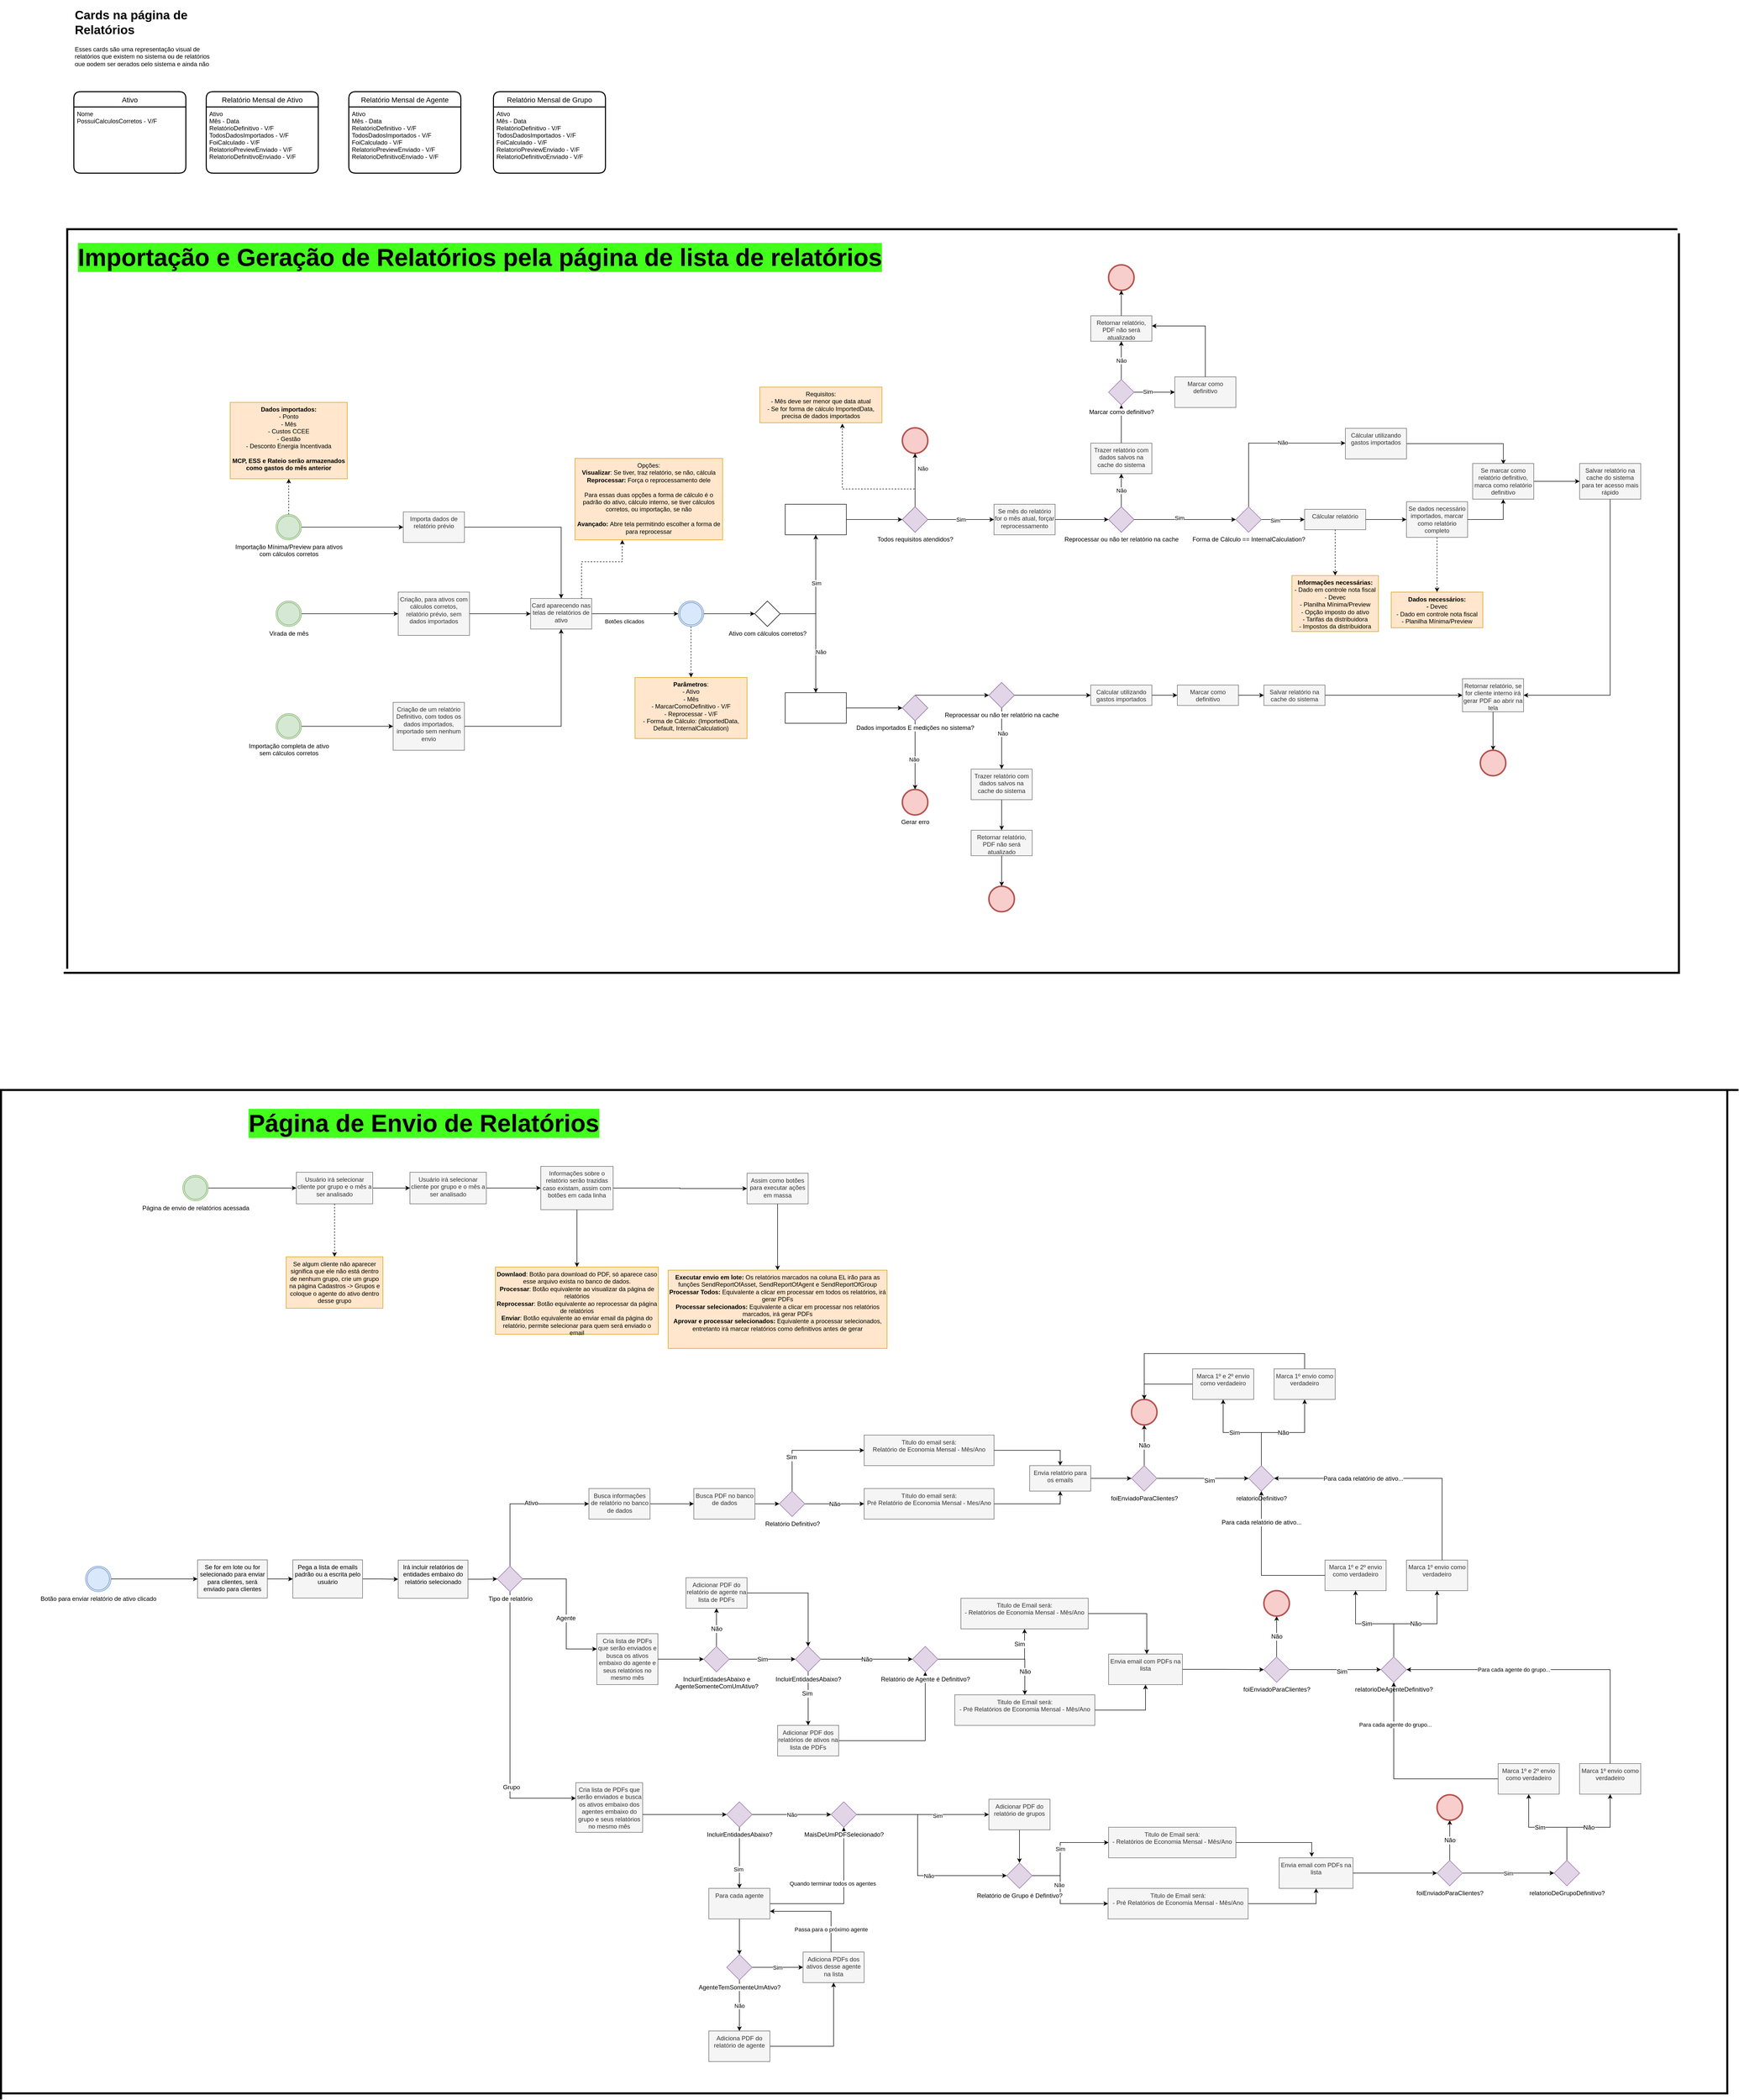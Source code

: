 <mxfile version="21.5.0" type="github">
  <diagram id="C5RBs43oDa-KdzZeNtuy" name="Page-1">
    <mxGraphModel dx="5607" dy="4871" grid="1" gridSize="10" guides="1" tooltips="1" connect="1" arrows="1" fold="1" page="1" pageScale="1" pageWidth="827" pageHeight="1169" math="0" shadow="0">
      <root>
        <mxCell id="WIyWlLk6GJQsqaUBKTNV-0" />
        <mxCell id="WIyWlLk6GJQsqaUBKTNV-1" parent="WIyWlLk6GJQsqaUBKTNV-0" />
        <mxCell id="kgB-kLpzA_9_bpU5asew-106" value="" style="shape=partialRectangle;whiteSpace=wrap;html=1;top=0;left=0;fillColor=none;strokeWidth=4;" vertex="1" parent="WIyWlLk6GJQsqaUBKTNV-1">
          <mxGeometry x="-590" y="130" width="3390" height="1970" as="geometry" />
        </mxCell>
        <mxCell id="kgB-kLpzA_9_bpU5asew-105" value="" style="shape=partialRectangle;whiteSpace=wrap;html=1;bottom=0;right=0;fillColor=none;strokeWidth=4;" vertex="1" parent="WIyWlLk6GJQsqaUBKTNV-1">
          <mxGeometry x="-590" y="130" width="3410" height="1980" as="geometry" />
        </mxCell>
        <mxCell id="Ey1h-VCYFiWWdj6kb1TC-207" value="" style="shape=partialRectangle;whiteSpace=wrap;html=1;top=0;left=0;fillColor=none;labelBackgroundColor=none;strokeWidth=4;fontSize=48;" parent="WIyWlLk6GJQsqaUBKTNV-1" vertex="1">
          <mxGeometry x="-465" y="-1550" width="3170" height="1450" as="geometry" />
        </mxCell>
        <mxCell id="Ey1h-VCYFiWWdj6kb1TC-206" value="" style="shape=partialRectangle;whiteSpace=wrap;html=1;bottom=0;right=0;fillColor=none;labelBackgroundColor=none;fontSize=48;strokeWidth=4;" parent="WIyWlLk6GJQsqaUBKTNV-1" vertex="1">
          <mxGeometry x="-460" y="-1560" width="3160" height="1450" as="geometry" />
        </mxCell>
        <mxCell id="Ey1h-VCYFiWWdj6kb1TC-13" value="Relatório Mensal de Ativo" style="swimlane;childLayout=stackLayout;horizontal=1;startSize=30;horizontalStack=0;rounded=1;fontSize=14;fontStyle=0;strokeWidth=2;resizeParent=0;resizeLast=1;shadow=0;dashed=0;align=center;" parent="WIyWlLk6GJQsqaUBKTNV-1" vertex="1">
          <mxGeometry x="-187" y="-1830" width="220" height="160" as="geometry" />
        </mxCell>
        <mxCell id="Ey1h-VCYFiWWdj6kb1TC-14" value="Ativo&#xa;Mês - Data&#xa;RelatórioDefinitivo - V/F&#xa;TodosDadosImportados - V/F&#xa;FoiCalculado - V/F&#xa;RelatorioPreviewEnviado - V/F&#xa;RelatorioDefinitivoEnviado - V/F&#xa;&#xa;" style="align=left;strokeColor=none;fillColor=none;spacingLeft=4;fontSize=12;verticalAlign=top;resizable=0;rotatable=0;part=1;" parent="Ey1h-VCYFiWWdj6kb1TC-13" vertex="1">
          <mxGeometry y="30" width="220" height="130" as="geometry" />
        </mxCell>
        <mxCell id="Ey1h-VCYFiWWdj6kb1TC-15" value="Relatório Mensal de Agente" style="swimlane;childLayout=stackLayout;horizontal=1;startSize=30;horizontalStack=0;rounded=1;fontSize=14;fontStyle=0;strokeWidth=2;resizeParent=0;resizeLast=1;shadow=0;dashed=0;align=center;" parent="WIyWlLk6GJQsqaUBKTNV-1" vertex="1">
          <mxGeometry x="93" y="-1830" width="220" height="160" as="geometry" />
        </mxCell>
        <mxCell id="Ey1h-VCYFiWWdj6kb1TC-16" value="Ativo&#xa;Mês - Data&#xa;RelatórioDefinitivo - V/F&#xa;TodosDadosImportados - V/F&#xa;FoiCalculado - V/F&#xa;RelatorioPreviewEnviado - V/F&#xa;RelatorioDefinitivoEnviado - V/F&#xa;&#xa;" style="align=left;strokeColor=none;fillColor=none;spacingLeft=4;fontSize=12;verticalAlign=top;resizable=0;rotatable=0;part=1;" parent="Ey1h-VCYFiWWdj6kb1TC-15" vertex="1">
          <mxGeometry y="30" width="220" height="130" as="geometry" />
        </mxCell>
        <mxCell id="Ey1h-VCYFiWWdj6kb1TC-17" value="Relatório Mensal de Grupo" style="swimlane;childLayout=stackLayout;horizontal=1;startSize=30;horizontalStack=0;rounded=1;fontSize=14;fontStyle=0;strokeWidth=2;resizeParent=0;resizeLast=1;shadow=0;dashed=0;align=center;" parent="WIyWlLk6GJQsqaUBKTNV-1" vertex="1">
          <mxGeometry x="377" y="-1830" width="220" height="160" as="geometry" />
        </mxCell>
        <mxCell id="Ey1h-VCYFiWWdj6kb1TC-18" value="Ativo&#xa;Mês - Data&#xa;RelatórioDefinitivo - V/F&#xa;TodosDadosImportados - V/F&#xa;FoiCalculado - V/F&#xa;RelatorioPreviewEnviado - V/F&#xa;RelatorioDefinitivoEnviado - V/F&#xa;&#xa;" style="align=left;strokeColor=none;fillColor=none;spacingLeft=4;fontSize=12;verticalAlign=top;resizable=0;rotatable=0;part=1;" parent="Ey1h-VCYFiWWdj6kb1TC-17" vertex="1">
          <mxGeometry y="30" width="220" height="130" as="geometry" />
        </mxCell>
        <mxCell id="Ey1h-VCYFiWWdj6kb1TC-24" value="" style="edgeStyle=orthogonalEdgeStyle;rounded=0;orthogonalLoop=1;jettySize=auto;html=1;" parent="WIyWlLk6GJQsqaUBKTNV-1" source="Ey1h-VCYFiWWdj6kb1TC-20" target="Ey1h-VCYFiWWdj6kb1TC-23" edge="1">
          <mxGeometry relative="1" as="geometry" />
        </mxCell>
        <mxCell id="Ey1h-VCYFiWWdj6kb1TC-20" value="Importação completa de ativo &lt;br&gt;sem cálculos corretos" style="points=[[0.145,0.145,0],[0.5,0,0],[0.855,0.145,0],[1,0.5,0],[0.855,0.855,0],[0.5,1,0],[0.145,0.855,0],[0,0.5,0]];shape=mxgraph.bpmn.event;html=1;verticalLabelPosition=bottom;labelBackgroundColor=#ffffff;verticalAlign=top;align=center;perimeter=ellipsePerimeter;outlineConnect=0;aspect=fixed;outline=throwing;symbol=general;fillColor=#d5e8d4;strokeColor=#82b366;" parent="WIyWlLk6GJQsqaUBKTNV-1" vertex="1">
          <mxGeometry x="-50" y="-609" width="50" height="50" as="geometry" />
        </mxCell>
        <mxCell id="Ey1h-VCYFiWWdj6kb1TC-32" value="" style="edgeStyle=orthogonalEdgeStyle;rounded=0;orthogonalLoop=1;jettySize=auto;html=1;" parent="WIyWlLk6GJQsqaUBKTNV-1" source="Ey1h-VCYFiWWdj6kb1TC-23" target="Ey1h-VCYFiWWdj6kb1TC-31" edge="1">
          <mxGeometry relative="1" as="geometry" />
        </mxCell>
        <mxCell id="Ey1h-VCYFiWWdj6kb1TC-23" value="Criação de um relatório Definitivo, com todos os dados importados, importado sem nenhum envio" style="whiteSpace=wrap;html=1;verticalAlign=top;labelBackgroundColor=none;fillColor=#f5f5f5;fontColor=#333333;strokeColor=#666666;" parent="WIyWlLk6GJQsqaUBKTNV-1" vertex="1">
          <mxGeometry x="180" y="-631" width="140" height="94" as="geometry" />
        </mxCell>
        <mxCell id="Ey1h-VCYFiWWdj6kb1TC-25" value="Ativo" style="swimlane;childLayout=stackLayout;horizontal=1;startSize=30;horizontalStack=0;rounded=1;fontSize=14;fontStyle=0;strokeWidth=2;resizeParent=0;resizeLast=1;shadow=0;dashed=0;align=center;" parent="WIyWlLk6GJQsqaUBKTNV-1" vertex="1">
          <mxGeometry x="-447" y="-1830" width="220" height="160" as="geometry" />
        </mxCell>
        <mxCell id="Ey1h-VCYFiWWdj6kb1TC-26" value="Nome&#xa;PossuiCalculosCorretos - V/F&#xa;&#xa;" style="align=left;strokeColor=none;fillColor=none;spacingLeft=4;fontSize=12;verticalAlign=top;resizable=0;rotatable=0;part=1;" parent="Ey1h-VCYFiWWdj6kb1TC-25" vertex="1">
          <mxGeometry y="30" width="220" height="130" as="geometry" />
        </mxCell>
        <mxCell id="Ey1h-VCYFiWWdj6kb1TC-30" value="&lt;h1&gt;Cards na página de Relatórios&lt;/h1&gt;&lt;p&gt;Esses cards são uma representação visual de relatórios que existem no sistema ou de relatórios que podem ser gerados pelo sistema e ainda não foram.&lt;/p&gt;" style="text;html=1;strokeColor=none;fillColor=none;spacing=5;spacingTop=-20;whiteSpace=wrap;overflow=hidden;rounded=0;" parent="WIyWlLk6GJQsqaUBKTNV-1" vertex="1">
          <mxGeometry x="-450" y="-2000" width="280" height="120" as="geometry" />
        </mxCell>
        <mxCell id="Ey1h-VCYFiWWdj6kb1TC-43" style="edgeStyle=orthogonalEdgeStyle;rounded=0;orthogonalLoop=1;jettySize=auto;html=1;entryX=0;entryY=0.5;entryDx=0;entryDy=0;entryPerimeter=0;" parent="WIyWlLk6GJQsqaUBKTNV-1" source="Ey1h-VCYFiWWdj6kb1TC-31" target="Ey1h-VCYFiWWdj6kb1TC-42" edge="1">
          <mxGeometry relative="1" as="geometry" />
        </mxCell>
        <mxCell id="Ey1h-VCYFiWWdj6kb1TC-48" value="Botões clicados" style="edgeLabel;html=1;align=center;verticalAlign=middle;resizable=0;points=[];" parent="Ey1h-VCYFiWWdj6kb1TC-43" vertex="1" connectable="0">
          <mxGeometry x="-0.294" y="-5" relative="1" as="geometry">
            <mxPoint x="4" y="10" as="offset" />
          </mxGeometry>
        </mxCell>
        <mxCell id="Ey1h-VCYFiWWdj6kb1TC-47" value="" style="edgeStyle=orthogonalEdgeStyle;rounded=0;orthogonalLoop=1;jettySize=auto;html=1;dashed=1;" parent="WIyWlLk6GJQsqaUBKTNV-1" source="Ey1h-VCYFiWWdj6kb1TC-31" target="Ey1h-VCYFiWWdj6kb1TC-46" edge="1">
          <mxGeometry relative="1" as="geometry">
            <Array as="points">
              <mxPoint x="550" y="-907" />
              <mxPoint x="630" y="-907" />
            </Array>
          </mxGeometry>
        </mxCell>
        <mxCell id="Ey1h-VCYFiWWdj6kb1TC-31" value="Card aparecendo nas telas de relatórios de ativo" style="whiteSpace=wrap;html=1;verticalAlign=top;fillColor=#f5f5f5;strokeColor=#666666;fontColor=#333333;labelBackgroundColor=none;" parent="WIyWlLk6GJQsqaUBKTNV-1" vertex="1">
          <mxGeometry x="450" y="-835" width="120" height="60" as="geometry" />
        </mxCell>
        <mxCell id="Ey1h-VCYFiWWdj6kb1TC-35" value="" style="edgeStyle=orthogonalEdgeStyle;rounded=0;orthogonalLoop=1;jettySize=auto;html=1;" parent="WIyWlLk6GJQsqaUBKTNV-1" source="Ey1h-VCYFiWWdj6kb1TC-33" target="Ey1h-VCYFiWWdj6kb1TC-34" edge="1">
          <mxGeometry relative="1" as="geometry" />
        </mxCell>
        <mxCell id="Ey1h-VCYFiWWdj6kb1TC-33" value="Virada de mês" style="points=[[0.145,0.145,0],[0.5,0,0],[0.855,0.145,0],[1,0.5,0],[0.855,0.855,0],[0.5,1,0],[0.145,0.855,0],[0,0.5,0]];shape=mxgraph.bpmn.event;html=1;verticalLabelPosition=bottom;labelBackgroundColor=#ffffff;verticalAlign=top;align=center;perimeter=ellipsePerimeter;outlineConnect=0;aspect=fixed;outline=throwing;symbol=general;fillColor=#d5e8d4;strokeColor=#82b366;" parent="WIyWlLk6GJQsqaUBKTNV-1" vertex="1">
          <mxGeometry x="-50" y="-830" width="50" height="50" as="geometry" />
        </mxCell>
        <mxCell id="Ey1h-VCYFiWWdj6kb1TC-39" style="edgeStyle=orthogonalEdgeStyle;rounded=0;orthogonalLoop=1;jettySize=auto;html=1;entryX=0;entryY=0.5;entryDx=0;entryDy=0;entryPerimeter=0;" parent="WIyWlLk6GJQsqaUBKTNV-1" source="Ey1h-VCYFiWWdj6kb1TC-34" target="Ey1h-VCYFiWWdj6kb1TC-31" edge="1">
          <mxGeometry relative="1" as="geometry" />
        </mxCell>
        <mxCell id="Ey1h-VCYFiWWdj6kb1TC-34" value="Criação, para ativos com cálculos corretos, relatório prévio, sem dados importados" style="whiteSpace=wrap;html=1;verticalAlign=top;labelBackgroundColor=#ffffff;fillColor=#f5f5f5;fontColor=#333333;strokeColor=#666666;" parent="WIyWlLk6GJQsqaUBKTNV-1" vertex="1">
          <mxGeometry x="190" y="-847.5" width="140" height="85" as="geometry" />
        </mxCell>
        <mxCell id="Ey1h-VCYFiWWdj6kb1TC-38" value="" style="edgeStyle=orthogonalEdgeStyle;rounded=0;orthogonalLoop=1;jettySize=auto;html=1;" parent="WIyWlLk6GJQsqaUBKTNV-1" source="Ey1h-VCYFiWWdj6kb1TC-36" target="Ey1h-VCYFiWWdj6kb1TC-37" edge="1">
          <mxGeometry relative="1" as="geometry" />
        </mxCell>
        <mxCell id="Ey1h-VCYFiWWdj6kb1TC-190" style="edgeStyle=orthogonalEdgeStyle;rounded=0;orthogonalLoop=1;jettySize=auto;html=1;dashed=1;" parent="WIyWlLk6GJQsqaUBKTNV-1" source="Ey1h-VCYFiWWdj6kb1TC-36" target="Ey1h-VCYFiWWdj6kb1TC-218" edge="1">
          <mxGeometry relative="1" as="geometry">
            <mxPoint x="-25" y="-1110" as="targetPoint" />
          </mxGeometry>
        </mxCell>
        <mxCell id="Ey1h-VCYFiWWdj6kb1TC-36" value="Importação Mínima/Preview para ativos&lt;br&gt;com cálculos corretos" style="points=[[0.145,0.145,0],[0.5,0,0],[0.855,0.145,0],[1,0.5,0],[0.855,0.855,0],[0.5,1,0],[0.145,0.855,0],[0,0.5,0]];shape=mxgraph.bpmn.event;html=1;verticalLabelPosition=bottom;labelBackgroundColor=#ffffff;verticalAlign=top;align=center;perimeter=ellipsePerimeter;outlineConnect=0;aspect=fixed;outline=throwing;symbol=general;fillColor=#d5e8d4;strokeColor=#82b366;" parent="WIyWlLk6GJQsqaUBKTNV-1" vertex="1">
          <mxGeometry x="-50" y="-1000" width="50" height="50" as="geometry" />
        </mxCell>
        <mxCell id="Ey1h-VCYFiWWdj6kb1TC-40" style="edgeStyle=orthogonalEdgeStyle;rounded=0;orthogonalLoop=1;jettySize=auto;html=1;entryX=0.5;entryY=0;entryDx=0;entryDy=0;" parent="WIyWlLk6GJQsqaUBKTNV-1" source="Ey1h-VCYFiWWdj6kb1TC-37" target="Ey1h-VCYFiWWdj6kb1TC-31" edge="1">
          <mxGeometry relative="1" as="geometry" />
        </mxCell>
        <mxCell id="Ey1h-VCYFiWWdj6kb1TC-37" value="Importa dados de relatório prévio" style="whiteSpace=wrap;html=1;verticalAlign=top;fillColor=#f5f5f5;strokeColor=#666666;labelBackgroundColor=#ffffff;fontColor=#333333;" parent="WIyWlLk6GJQsqaUBKTNV-1" vertex="1">
          <mxGeometry x="200" y="-1005" width="120" height="60" as="geometry" />
        </mxCell>
        <mxCell id="Ey1h-VCYFiWWdj6kb1TC-45" value="" style="edgeStyle=orthogonalEdgeStyle;rounded=0;orthogonalLoop=1;jettySize=auto;html=1;" parent="WIyWlLk6GJQsqaUBKTNV-1" source="Ey1h-VCYFiWWdj6kb1TC-42" target="Ey1h-VCYFiWWdj6kb1TC-51" edge="1">
          <mxGeometry relative="1" as="geometry">
            <mxPoint x="1020" y="-805" as="targetPoint" />
          </mxGeometry>
        </mxCell>
        <mxCell id="Ey1h-VCYFiWWdj6kb1TC-93" value="" style="edgeStyle=orthogonalEdgeStyle;rounded=0;orthogonalLoop=1;jettySize=auto;html=1;dashed=1;" parent="WIyWlLk6GJQsqaUBKTNV-1" source="Ey1h-VCYFiWWdj6kb1TC-42" target="Ey1h-VCYFiWWdj6kb1TC-92" edge="1">
          <mxGeometry relative="1" as="geometry" />
        </mxCell>
        <mxCell id="Ey1h-VCYFiWWdj6kb1TC-42" value="" style="points=[[0.145,0.145,0],[0.5,0,0],[0.855,0.145,0],[1,0.5,0],[0.855,0.855,0],[0.5,1,0],[0.145,0.855,0],[0,0.5,0]];shape=mxgraph.bpmn.event;html=1;verticalLabelPosition=bottom;labelBackgroundColor=#ffffff;verticalAlign=top;align=center;perimeter=ellipsePerimeter;outlineConnect=0;aspect=fixed;outline=throwing;symbol=general;fillColor=#dae8fc;strokeColor=#6c8ebf;" parent="WIyWlLk6GJQsqaUBKTNV-1" vertex="1">
          <mxGeometry x="740" y="-830" width="50" height="50" as="geometry" />
        </mxCell>
        <mxCell id="Ey1h-VCYFiWWdj6kb1TC-46" value="Opções:&lt;br&gt;&lt;b&gt;Visualizar&lt;/b&gt;: Se tiver, traz relatório, se não, cálcula&lt;br&gt;&lt;b&gt;Reprocessar: &lt;/b&gt;Força o reprocessamento dele&lt;br&gt;&lt;br&gt;Para essas duas opções a forma de cálculo é o padrão do ativo, cálculo interno, se tiver cálculos corretos, ou importação, se não&lt;br&gt;&lt;br&gt;&lt;b&gt;Avançado: &lt;/b&gt;Abre tela permitindo escolher a forma de para reprocessar" style="whiteSpace=wrap;html=1;verticalAlign=top;fillColor=#ffe6cc;strokeColor=#d79b00;labelBackgroundColor=none;" parent="WIyWlLk6GJQsqaUBKTNV-1" vertex="1">
          <mxGeometry x="537" y="-1110" width="290" height="160" as="geometry" />
        </mxCell>
        <mxCell id="Ey1h-VCYFiWWdj6kb1TC-49" value="Importa dados de relatório prévio" style="whiteSpace=wrap;html=1;verticalAlign=top;fillColor=#f5f5f5;strokeColor=#666666;labelBackgroundColor=none;fontColor=#333333;" parent="WIyWlLk6GJQsqaUBKTNV-1" vertex="1">
          <mxGeometry x="200" y="-1005" width="120" height="60" as="geometry" />
        </mxCell>
        <mxCell id="Ey1h-VCYFiWWdj6kb1TC-50" value="Criação, para ativos com cálculos corretos, relatório prévio, sem dados importados" style="whiteSpace=wrap;html=1;verticalAlign=top;labelBackgroundColor=none;fillColor=#f5f5f5;fontColor=#333333;strokeColor=#666666;" parent="WIyWlLk6GJQsqaUBKTNV-1" vertex="1">
          <mxGeometry x="190" y="-847.5" width="140" height="85" as="geometry" />
        </mxCell>
        <mxCell id="Ey1h-VCYFiWWdj6kb1TC-53" value="" style="edgeStyle=orthogonalEdgeStyle;rounded=0;orthogonalLoop=1;jettySize=auto;html=1;" parent="WIyWlLk6GJQsqaUBKTNV-1" target="Ey1h-VCYFiWWdj6kb1TC-52" edge="1">
          <mxGeometry relative="1" as="geometry">
            <mxPoint x="940" y="-805" as="sourcePoint" />
            <Array as="points">
              <mxPoint x="1010" y="-805" />
            </Array>
          </mxGeometry>
        </mxCell>
        <mxCell id="Ey1h-VCYFiWWdj6kb1TC-56" value="Sim" style="edgeLabel;html=1;align=center;verticalAlign=middle;resizable=0;points=[];" parent="Ey1h-VCYFiWWdj6kb1TC-53" vertex="1" connectable="0">
          <mxGeometry x="0.156" y="-1" relative="1" as="geometry">
            <mxPoint as="offset" />
          </mxGeometry>
        </mxCell>
        <mxCell id="Ey1h-VCYFiWWdj6kb1TC-58" value="Não" style="edgeStyle=orthogonalEdgeStyle;rounded=0;orthogonalLoop=1;jettySize=auto;html=1;" parent="WIyWlLk6GJQsqaUBKTNV-1" source="Ey1h-VCYFiWWdj6kb1TC-51" target="Ey1h-VCYFiWWdj6kb1TC-57" edge="1">
          <mxGeometry x="0.289" y="10" relative="1" as="geometry">
            <mxPoint as="offset" />
          </mxGeometry>
        </mxCell>
        <mxCell id="Ey1h-VCYFiWWdj6kb1TC-51" value="Ativo com cálculos corretos?" style="points=[[0.25,0.25,0],[0.5,0,0],[0.75,0.25,0],[1,0.5,0],[0.75,0.75,0],[0.5,1,0],[0.25,0.75,0],[0,0.5,0]];shape=mxgraph.bpmn.gateway2;html=1;verticalLabelPosition=bottom;labelBackgroundColor=#ffffff;verticalAlign=top;align=center;perimeter=rhombusPerimeter;outlineConnect=0;outline=none;symbol=none;" parent="WIyWlLk6GJQsqaUBKTNV-1" vertex="1">
          <mxGeometry x="890" y="-830" width="50" height="50" as="geometry" />
        </mxCell>
        <mxCell id="Ey1h-VCYFiWWdj6kb1TC-60" value="" style="edgeStyle=orthogonalEdgeStyle;rounded=0;orthogonalLoop=1;jettySize=auto;html=1;" parent="WIyWlLk6GJQsqaUBKTNV-1" source="Ey1h-VCYFiWWdj6kb1TC-52" target="Ey1h-VCYFiWWdj6kb1TC-62" edge="1">
          <mxGeometry relative="1" as="geometry">
            <mxPoint x="1180" y="-990" as="targetPoint" />
          </mxGeometry>
        </mxCell>
        <mxCell id="Ey1h-VCYFiWWdj6kb1TC-52" value="" style="whiteSpace=wrap;html=1;verticalAlign=top;labelBackgroundColor=none;" parent="WIyWlLk6GJQsqaUBKTNV-1" vertex="1">
          <mxGeometry x="950" y="-1020" width="120" height="60" as="geometry" />
        </mxCell>
        <mxCell id="Ey1h-VCYFiWWdj6kb1TC-156" style="edgeStyle=orthogonalEdgeStyle;rounded=0;orthogonalLoop=1;jettySize=auto;html=1;" parent="WIyWlLk6GJQsqaUBKTNV-1" source="Ey1h-VCYFiWWdj6kb1TC-57" target="Ey1h-VCYFiWWdj6kb1TC-155" edge="1">
          <mxGeometry relative="1" as="geometry" />
        </mxCell>
        <mxCell id="Ey1h-VCYFiWWdj6kb1TC-57" value="" style="whiteSpace=wrap;html=1;verticalAlign=top;labelBackgroundColor=#ffffff;" parent="WIyWlLk6GJQsqaUBKTNV-1" vertex="1">
          <mxGeometry x="950" y="-650" width="120" height="60" as="geometry" />
        </mxCell>
        <mxCell id="Ey1h-VCYFiWWdj6kb1TC-66" value="Não" style="edgeStyle=orthogonalEdgeStyle;rounded=0;orthogonalLoop=1;jettySize=auto;html=1;" parent="WIyWlLk6GJQsqaUBKTNV-1" source="Ey1h-VCYFiWWdj6kb1TC-62" target="Ey1h-VCYFiWWdj6kb1TC-65" edge="1">
          <mxGeometry x="0.429" y="-15" relative="1" as="geometry">
            <Array as="points">
              <mxPoint x="1205" y="-1135" />
            </Array>
            <mxPoint as="offset" />
          </mxGeometry>
        </mxCell>
        <mxCell id="Ey1h-VCYFiWWdj6kb1TC-113" value="Sim" style="edgeStyle=orthogonalEdgeStyle;rounded=0;orthogonalLoop=1;jettySize=auto;html=1;" parent="WIyWlLk6GJQsqaUBKTNV-1" source="Ey1h-VCYFiWWdj6kb1TC-62" target="Ey1h-VCYFiWWdj6kb1TC-112" edge="1">
          <mxGeometry relative="1" as="geometry">
            <Array as="points">
              <mxPoint x="1280" y="-990" />
            </Array>
          </mxGeometry>
        </mxCell>
        <mxCell id="Ey1h-VCYFiWWdj6kb1TC-202" style="edgeStyle=orthogonalEdgeStyle;rounded=0;orthogonalLoop=1;jettySize=auto;html=1;entryX=0.676;entryY=1.023;entryDx=0;entryDy=0;entryPerimeter=0;dashed=1;" parent="WIyWlLk6GJQsqaUBKTNV-1" source="Ey1h-VCYFiWWdj6kb1TC-62" target="Ey1h-VCYFiWWdj6kb1TC-71" edge="1">
          <mxGeometry relative="1" as="geometry">
            <Array as="points">
              <mxPoint x="1205" y="-1050" />
              <mxPoint x="1062" y="-1050" />
            </Array>
          </mxGeometry>
        </mxCell>
        <mxCell id="Ey1h-VCYFiWWdj6kb1TC-62" value="Todos requisitos atendidos?" style="points=[[0.25,0.25,0],[0.5,0,0],[0.75,0.25,0],[1,0.5,0],[0.75,0.75,0],[0.5,1,0],[0.25,0.75,0],[0,0.5,0]];shape=mxgraph.bpmn.gateway2;html=1;verticalLabelPosition=bottom;labelBackgroundColor=#ffffff;verticalAlign=top;align=center;perimeter=rhombusPerimeter;outlineConnect=0;outline=none;symbol=none;" parent="WIyWlLk6GJQsqaUBKTNV-1" vertex="1">
          <mxGeometry x="1180" y="-1015" width="50" height="50" as="geometry" />
        </mxCell>
        <mxCell id="Ey1h-VCYFiWWdj6kb1TC-71" value="Requisitos:&lt;br&gt;- Mês deve ser menor que data atual&lt;br&gt;- Se for forma de cálculo ImportedData, precisa de dados importados" style="whiteSpace=wrap;html=1;verticalAlign=top;labelBackgroundColor=none;fillColor=#ffe6cc;strokeColor=#d79b00;" parent="WIyWlLk6GJQsqaUBKTNV-1" vertex="1">
          <mxGeometry x="900" y="-1250" width="240" height="70" as="geometry" />
        </mxCell>
        <mxCell id="Ey1h-VCYFiWWdj6kb1TC-86" value="" style="edgeStyle=orthogonalEdgeStyle;rounded=0;orthogonalLoop=1;jettySize=auto;html=1;" parent="WIyWlLk6GJQsqaUBKTNV-1" source="Ey1h-VCYFiWWdj6kb1TC-78" target="Ey1h-VCYFiWWdj6kb1TC-118" edge="1">
          <mxGeometry relative="1" as="geometry">
            <mxPoint x="1820" y="-990" as="targetPoint" />
          </mxGeometry>
        </mxCell>
        <mxCell id="Ey1h-VCYFiWWdj6kb1TC-87" value="Sim" style="edgeLabel;html=1;align=center;verticalAlign=middle;resizable=0;points=[];" parent="Ey1h-VCYFiWWdj6kb1TC-86" vertex="1" connectable="0">
          <mxGeometry x="-0.108" y="3" relative="1" as="geometry">
            <mxPoint as="offset" />
          </mxGeometry>
        </mxCell>
        <mxCell id="Ey1h-VCYFiWWdj6kb1TC-89" value="Não" style="edgeStyle=orthogonalEdgeStyle;rounded=0;orthogonalLoop=1;jettySize=auto;html=1;" parent="WIyWlLk6GJQsqaUBKTNV-1" source="Ey1h-VCYFiWWdj6kb1TC-78" target="Ey1h-VCYFiWWdj6kb1TC-88" edge="1">
          <mxGeometry relative="1" as="geometry" />
        </mxCell>
        <mxCell id="Ey1h-VCYFiWWdj6kb1TC-78" value="Reprocessar ou não ter relatório na cache" style="points=[[0.25,0.25,0],[0.5,0,0],[0.75,0.25,0],[1,0.5,0],[0.75,0.75,0],[0.5,1,0],[0.25,0.75,0],[0,0.5,0]];shape=mxgraph.bpmn.gateway2;html=1;verticalLabelPosition=bottom;labelBackgroundColor=#ffffff;verticalAlign=top;align=center;perimeter=rhombusPerimeter;outlineConnect=0;outline=none;symbol=none;" parent="WIyWlLk6GJQsqaUBKTNV-1" vertex="1">
          <mxGeometry x="1585" y="-1015" width="50" height="50" as="geometry" />
        </mxCell>
        <mxCell id="Ey1h-VCYFiWWdj6kb1TC-98" value="" style="edgeStyle=orthogonalEdgeStyle;rounded=0;orthogonalLoop=1;jettySize=auto;html=1;" parent="WIyWlLk6GJQsqaUBKTNV-1" source="Ey1h-VCYFiWWdj6kb1TC-88" target="Ey1h-VCYFiWWdj6kb1TC-99" edge="1">
          <mxGeometry relative="1" as="geometry">
            <mxPoint x="1610.0" y="-1210" as="targetPoint" />
          </mxGeometry>
        </mxCell>
        <mxCell id="Ey1h-VCYFiWWdj6kb1TC-88" value="Trazer relatório com dados salvos na cache do sistema" style="whiteSpace=wrap;html=1;verticalAlign=top;labelBackgroundColor=none;fillColor=#f5f5f5;fontColor=#333333;strokeColor=#666666;" parent="WIyWlLk6GJQsqaUBKTNV-1" vertex="1">
          <mxGeometry x="1550" y="-1140" width="120" height="60" as="geometry" />
        </mxCell>
        <mxCell id="Ey1h-VCYFiWWdj6kb1TC-92" value="&lt;b&gt;Parâmetros&lt;/b&gt;:&lt;br&gt;- Ativo&lt;br&gt;- Mês&lt;br&gt;- MarcarComoDefinitivo - V/F&lt;br&gt;- Reprocessar - V/F&lt;br&gt;- Forma de Cálculo: (ImportedData, Default, InternalCalculation)" style="whiteSpace=wrap;html=1;verticalAlign=top;fillColor=#ffe6cc;strokeColor=#d79b00;labelBackgroundColor=none;" parent="WIyWlLk6GJQsqaUBKTNV-1" vertex="1">
          <mxGeometry x="655" y="-680" width="220" height="120" as="geometry" />
        </mxCell>
        <mxCell id="Ey1h-VCYFiWWdj6kb1TC-96" value="" style="points=[[0.145,0.145,0],[0.5,0,0],[0.855,0.145,0],[1,0.5,0],[0.855,0.855,0],[0.5,1,0],[0.145,0.855,0],[0,0.5,0]];shape=mxgraph.bpmn.event;html=1;verticalLabelPosition=bottom;labelBackgroundColor=#ffffff;verticalAlign=top;align=center;perimeter=ellipsePerimeter;outlineConnect=0;aspect=fixed;outline=end;symbol=terminate2;fillColor=#f8cecc;strokeColor=#b85450;" parent="WIyWlLk6GJQsqaUBKTNV-1" vertex="1">
          <mxGeometry x="1585" y="-1490" width="50" height="50" as="geometry" />
        </mxCell>
        <mxCell id="Ey1h-VCYFiWWdj6kb1TC-101" value="" style="edgeStyle=orthogonalEdgeStyle;rounded=0;orthogonalLoop=1;jettySize=auto;html=1;" parent="WIyWlLk6GJQsqaUBKTNV-1" source="Ey1h-VCYFiWWdj6kb1TC-99" target="Ey1h-VCYFiWWdj6kb1TC-100" edge="1">
          <mxGeometry relative="1" as="geometry" />
        </mxCell>
        <mxCell id="Ey1h-VCYFiWWdj6kb1TC-102" value="Sim" style="edgeLabel;html=1;align=center;verticalAlign=middle;resizable=0;points=[];" parent="Ey1h-VCYFiWWdj6kb1TC-101" vertex="1" connectable="0">
          <mxGeometry x="-0.329" y="1" relative="1" as="geometry">
            <mxPoint as="offset" />
          </mxGeometry>
        </mxCell>
        <mxCell id="Ey1h-VCYFiWWdj6kb1TC-104" value="Não" style="edgeStyle=orthogonalEdgeStyle;rounded=0;orthogonalLoop=1;jettySize=auto;html=1;" parent="WIyWlLk6GJQsqaUBKTNV-1" source="Ey1h-VCYFiWWdj6kb1TC-99" target="Ey1h-VCYFiWWdj6kb1TC-105" edge="1">
          <mxGeometry relative="1" as="geometry" />
        </mxCell>
        <mxCell id="Ey1h-VCYFiWWdj6kb1TC-99" value="Marcar como definitivo?" style="points=[[0.25,0.25,0],[0.5,0,0],[0.75,0.25,0],[1,0.5,0],[0.75,0.75,0],[0.5,1,0],[0.25,0.75,0],[0,0.5,0]];shape=mxgraph.bpmn.gateway2;html=1;verticalLabelPosition=bottom;labelBackgroundColor=#ffffff;verticalAlign=top;align=center;perimeter=rhombusPerimeter;outlineConnect=0;outline=none;symbol=none;fillColor=#e1d5e7;strokeColor=#9673a6;" parent="WIyWlLk6GJQsqaUBKTNV-1" vertex="1">
          <mxGeometry x="1585" y="-1265" width="50" height="50" as="geometry" />
        </mxCell>
        <mxCell id="Ey1h-VCYFiWWdj6kb1TC-103" style="edgeStyle=orthogonalEdgeStyle;rounded=0;orthogonalLoop=1;jettySize=auto;html=1;" parent="WIyWlLk6GJQsqaUBKTNV-1" source="Ey1h-VCYFiWWdj6kb1TC-100" target="Ey1h-VCYFiWWdj6kb1TC-105" edge="1">
          <mxGeometry relative="1" as="geometry">
            <Array as="points">
              <mxPoint x="1775" y="-1370" />
            </Array>
          </mxGeometry>
        </mxCell>
        <mxCell id="Ey1h-VCYFiWWdj6kb1TC-100" value="Marcar como definitivo" style="whiteSpace=wrap;html=1;verticalAlign=top;labelBackgroundColor=none;fillColor=#f5f5f5;fontColor=#333333;strokeColor=#666666;" parent="WIyWlLk6GJQsqaUBKTNV-1" vertex="1">
          <mxGeometry x="1715" y="-1270" width="120" height="60" as="geometry" />
        </mxCell>
        <mxCell id="Ey1h-VCYFiWWdj6kb1TC-107" style="edgeStyle=orthogonalEdgeStyle;rounded=0;orthogonalLoop=1;jettySize=auto;html=1;entryX=0.5;entryY=1;entryDx=0;entryDy=0;entryPerimeter=0;" parent="WIyWlLk6GJQsqaUBKTNV-1" source="Ey1h-VCYFiWWdj6kb1TC-105" target="Ey1h-VCYFiWWdj6kb1TC-96" edge="1">
          <mxGeometry relative="1" as="geometry" />
        </mxCell>
        <mxCell id="Ey1h-VCYFiWWdj6kb1TC-105" value="Retornar relatório, PDF não será atualizado" style="whiteSpace=wrap;html=1;verticalAlign=top;labelBackgroundColor=none;fillColor=#f5f5f5;fontColor=#333333;strokeColor=#666666;" parent="WIyWlLk6GJQsqaUBKTNV-1" vertex="1">
          <mxGeometry x="1550" y="-1390" width="120" height="50" as="geometry" />
        </mxCell>
        <mxCell id="Ey1h-VCYFiWWdj6kb1TC-114" style="edgeStyle=orthogonalEdgeStyle;rounded=0;orthogonalLoop=1;jettySize=auto;html=1;" parent="WIyWlLk6GJQsqaUBKTNV-1" source="Ey1h-VCYFiWWdj6kb1TC-112" target="Ey1h-VCYFiWWdj6kb1TC-78" edge="1">
          <mxGeometry relative="1" as="geometry" />
        </mxCell>
        <mxCell id="Ey1h-VCYFiWWdj6kb1TC-112" value="Se mês do relatório for o mês atual, forçar reprocessamento" style="whiteSpace=wrap;html=1;verticalAlign=top;labelBackgroundColor=none;fillColor=#f5f5f5;fontColor=#333333;strokeColor=#666666;" parent="WIyWlLk6GJQsqaUBKTNV-1" vertex="1">
          <mxGeometry x="1360" y="-1020" width="120" height="60" as="geometry" />
        </mxCell>
        <mxCell id="Ey1h-VCYFiWWdj6kb1TC-120" style="edgeStyle=orthogonalEdgeStyle;rounded=0;orthogonalLoop=1;jettySize=auto;html=1;" parent="WIyWlLk6GJQsqaUBKTNV-1" source="Ey1h-VCYFiWWdj6kb1TC-118" target="Ey1h-VCYFiWWdj6kb1TC-121" edge="1">
          <mxGeometry relative="1" as="geometry">
            <mxPoint x="2090" y="-990" as="targetPoint" />
          </mxGeometry>
        </mxCell>
        <mxCell id="Ey1h-VCYFiWWdj6kb1TC-122" value="Sim" style="edgeLabel;html=1;align=center;verticalAlign=middle;resizable=0;points=[];" parent="Ey1h-VCYFiWWdj6kb1TC-120" vertex="1" connectable="0">
          <mxGeometry x="-0.371" y="-2" relative="1" as="geometry">
            <mxPoint as="offset" />
          </mxGeometry>
        </mxCell>
        <mxCell id="Ey1h-VCYFiWWdj6kb1TC-126" value="" style="edgeStyle=orthogonalEdgeStyle;rounded=0;orthogonalLoop=1;jettySize=auto;html=1;" parent="WIyWlLk6GJQsqaUBKTNV-1" source="Ey1h-VCYFiWWdj6kb1TC-118" target="Ey1h-VCYFiWWdj6kb1TC-125" edge="1">
          <mxGeometry relative="1" as="geometry">
            <mxPoint x="1850" y="-1120" as="targetPoint" />
            <Array as="points">
              <mxPoint x="1860" y="-1140" />
            </Array>
          </mxGeometry>
        </mxCell>
        <mxCell id="Ey1h-VCYFiWWdj6kb1TC-127" value="Não" style="edgeLabel;html=1;align=center;verticalAlign=middle;resizable=0;points=[];" parent="Ey1h-VCYFiWWdj6kb1TC-126" vertex="1" connectable="0">
          <mxGeometry x="0.217" y="1" relative="1" as="geometry">
            <mxPoint as="offset" />
          </mxGeometry>
        </mxCell>
        <mxCell id="Ey1h-VCYFiWWdj6kb1TC-118" value="Forma de Cálculo == InternalCalculation?" style="points=[[0.25,0.25,0],[0.5,0,0],[0.75,0.25,0],[1,0.5,0],[0.75,0.75,0],[0.5,1,0],[0.25,0.75,0],[0,0.5,0]];shape=mxgraph.bpmn.gateway2;html=1;verticalLabelPosition=bottom;labelBackgroundColor=#ffffff;verticalAlign=top;align=center;perimeter=rhombusPerimeter;outlineConnect=0;outline=none;symbol=none;fillColor=#e1d5e7;strokeColor=#9673a6;" parent="WIyWlLk6GJQsqaUBKTNV-1" vertex="1">
          <mxGeometry x="1835" y="-1015" width="50" height="50" as="geometry" />
        </mxCell>
        <mxCell id="Ey1h-VCYFiWWdj6kb1TC-130" style="edgeStyle=orthogonalEdgeStyle;rounded=0;orthogonalLoop=1;jettySize=auto;html=1;" parent="WIyWlLk6GJQsqaUBKTNV-1" source="Ey1h-VCYFiWWdj6kb1TC-121" target="Ey1h-VCYFiWWdj6kb1TC-128" edge="1">
          <mxGeometry relative="1" as="geometry" />
        </mxCell>
        <mxCell id="Ey1h-VCYFiWWdj6kb1TC-194" style="edgeStyle=orthogonalEdgeStyle;rounded=0;orthogonalLoop=1;jettySize=auto;html=1;dashed=1;" parent="WIyWlLk6GJQsqaUBKTNV-1" source="Ey1h-VCYFiWWdj6kb1TC-121" target="Ey1h-VCYFiWWdj6kb1TC-193" edge="1">
          <mxGeometry relative="1" as="geometry" />
        </mxCell>
        <mxCell id="Ey1h-VCYFiWWdj6kb1TC-121" value="Cálcular relatório" style="whiteSpace=wrap;html=1;verticalAlign=top;labelBackgroundColor=none;fillColor=#f5f5f5;fontColor=#333333;strokeColor=#666666;" parent="WIyWlLk6GJQsqaUBKTNV-1" vertex="1">
          <mxGeometry x="1970" y="-1010" width="120" height="40" as="geometry" />
        </mxCell>
        <mxCell id="Ey1h-VCYFiWWdj6kb1TC-129" style="edgeStyle=orthogonalEdgeStyle;rounded=0;orthogonalLoop=1;jettySize=auto;html=1;entryX=0.502;entryY=0.021;entryDx=0;entryDy=0;entryPerimeter=0;" parent="WIyWlLk6GJQsqaUBKTNV-1" source="Ey1h-VCYFiWWdj6kb1TC-125" target="Ey1h-VCYFiWWdj6kb1TC-131" edge="1">
          <mxGeometry relative="1" as="geometry" />
        </mxCell>
        <mxCell id="Ey1h-VCYFiWWdj6kb1TC-125" value="Cálcular utilizando gastos importados" style="whiteSpace=wrap;html=1;verticalAlign=top;labelBackgroundColor=none;fillColor=#f5f5f5;fontColor=#333333;strokeColor=#666666;" parent="WIyWlLk6GJQsqaUBKTNV-1" vertex="1">
          <mxGeometry x="2050" y="-1169" width="120" height="60" as="geometry" />
        </mxCell>
        <mxCell id="Ey1h-VCYFiWWdj6kb1TC-132" style="edgeStyle=orthogonalEdgeStyle;rounded=0;orthogonalLoop=1;jettySize=auto;html=1;" parent="WIyWlLk6GJQsqaUBKTNV-1" source="Ey1h-VCYFiWWdj6kb1TC-128" target="Ey1h-VCYFiWWdj6kb1TC-131" edge="1">
          <mxGeometry relative="1" as="geometry" />
        </mxCell>
        <mxCell id="Ey1h-VCYFiWWdj6kb1TC-196" style="edgeStyle=orthogonalEdgeStyle;rounded=0;orthogonalLoop=1;jettySize=auto;html=1;dashed=1;" parent="WIyWlLk6GJQsqaUBKTNV-1" source="Ey1h-VCYFiWWdj6kb1TC-128" target="Ey1h-VCYFiWWdj6kb1TC-195" edge="1">
          <mxGeometry relative="1" as="geometry" />
        </mxCell>
        <mxCell id="Ey1h-VCYFiWWdj6kb1TC-128" value="Se dados necessário importados, marcar como relatório completo" style="whiteSpace=wrap;html=1;verticalAlign=top;labelBackgroundColor=none;fillColor=#f5f5f5;fontColor=#333333;strokeColor=#666666;" parent="WIyWlLk6GJQsqaUBKTNV-1" vertex="1">
          <mxGeometry x="2170" y="-1025" width="120" height="70" as="geometry" />
        </mxCell>
        <mxCell id="Ey1h-VCYFiWWdj6kb1TC-197" style="edgeStyle=orthogonalEdgeStyle;rounded=0;orthogonalLoop=1;jettySize=auto;html=1;" parent="WIyWlLk6GJQsqaUBKTNV-1" source="Ey1h-VCYFiWWdj6kb1TC-131" target="Ey1h-VCYFiWWdj6kb1TC-139" edge="1">
          <mxGeometry relative="1" as="geometry" />
        </mxCell>
        <mxCell id="Ey1h-VCYFiWWdj6kb1TC-131" value="Se marcar como relatório definitivo, marca como relatório definitivo" style="whiteSpace=wrap;html=1;verticalAlign=top;labelBackgroundColor=none;fillColor=#f5f5f5;fontColor=#333333;strokeColor=#666666;" parent="WIyWlLk6GJQsqaUBKTNV-1" vertex="1">
          <mxGeometry x="2300" y="-1100" width="120" height="70" as="geometry" />
        </mxCell>
        <mxCell id="Ey1h-VCYFiWWdj6kb1TC-198" style="edgeStyle=orthogonalEdgeStyle;rounded=0;orthogonalLoop=1;jettySize=auto;html=1;" parent="WIyWlLk6GJQsqaUBKTNV-1" source="Ey1h-VCYFiWWdj6kb1TC-139" target="Ey1h-VCYFiWWdj6kb1TC-184" edge="1">
          <mxGeometry relative="1" as="geometry">
            <mxPoint x="2570" y="-830" as="targetPoint" />
            <Array as="points">
              <mxPoint x="2570" y="-645" />
            </Array>
          </mxGeometry>
        </mxCell>
        <mxCell id="Ey1h-VCYFiWWdj6kb1TC-139" value="Salvar relatório na cache do sistema para ter acesso mais rápido" style="whiteSpace=wrap;html=1;verticalAlign=top;labelBackgroundColor=none;fillColor=#f5f5f5;fontColor=#333333;strokeColor=#666666;" parent="WIyWlLk6GJQsqaUBKTNV-1" vertex="1">
          <mxGeometry x="2510" y="-1100" width="120" height="70" as="geometry" />
        </mxCell>
        <mxCell id="Ey1h-VCYFiWWdj6kb1TC-158" style="edgeStyle=orthogonalEdgeStyle;rounded=0;orthogonalLoop=1;jettySize=auto;html=1;" parent="WIyWlLk6GJQsqaUBKTNV-1" source="Ey1h-VCYFiWWdj6kb1TC-155" target="Ey1h-VCYFiWWdj6kb1TC-159" edge="1">
          <mxGeometry relative="1" as="geometry">
            <mxPoint x="1210" y="-440" as="targetPoint" />
          </mxGeometry>
        </mxCell>
        <mxCell id="Ey1h-VCYFiWWdj6kb1TC-160" value="Não" style="edgeLabel;html=1;align=center;verticalAlign=middle;resizable=0;points=[];" parent="Ey1h-VCYFiWWdj6kb1TC-158" vertex="1" connectable="0">
          <mxGeometry x="0.123" y="-2" relative="1" as="geometry">
            <mxPoint as="offset" />
          </mxGeometry>
        </mxCell>
        <mxCell id="Ey1h-VCYFiWWdj6kb1TC-162" value="" style="edgeStyle=orthogonalEdgeStyle;rounded=0;orthogonalLoop=1;jettySize=auto;html=1;" parent="WIyWlLk6GJQsqaUBKTNV-1" source="Ey1h-VCYFiWWdj6kb1TC-155" target="Ey1h-VCYFiWWdj6kb1TC-163" edge="1">
          <mxGeometry relative="1" as="geometry">
            <mxPoint x="1320" y="-620" as="targetPoint" />
            <Array as="points">
              <mxPoint x="1260" y="-645" />
              <mxPoint x="1260" y="-645" />
            </Array>
          </mxGeometry>
        </mxCell>
        <mxCell id="Ey1h-VCYFiWWdj6kb1TC-155" value="Dados importados E medições no sistema?" style="points=[[0.25,0.25,0],[0.5,0,0],[0.75,0.25,0],[1,0.5,0],[0.75,0.75,0],[0.5,1,0],[0.25,0.75,0],[0,0.5,0]];shape=mxgraph.bpmn.gateway2;html=1;verticalLabelPosition=bottom;labelBackgroundColor=#ffffff;verticalAlign=top;align=center;perimeter=rhombusPerimeter;outlineConnect=0;outline=none;symbol=none;" parent="WIyWlLk6GJQsqaUBKTNV-1" vertex="1">
          <mxGeometry x="1180" y="-645" width="50" height="50" as="geometry" />
        </mxCell>
        <mxCell id="Ey1h-VCYFiWWdj6kb1TC-159" value="Gerar erro" style="points=[[0.145,0.145,0],[0.5,0,0],[0.855,0.145,0],[1,0.5,0],[0.855,0.855,0],[0.5,1,0],[0.145,0.855,0],[0,0.5,0]];shape=mxgraph.bpmn.event;html=1;verticalLabelPosition=bottom;labelBackgroundColor=#ffffff;verticalAlign=top;align=center;perimeter=ellipsePerimeter;outlineConnect=0;aspect=fixed;outline=end;symbol=terminate2;fillColor=#f8cecc;strokeColor=#b85450;" parent="WIyWlLk6GJQsqaUBKTNV-1" vertex="1">
          <mxGeometry x="1180" y="-460" width="50" height="50" as="geometry" />
        </mxCell>
        <mxCell id="Ey1h-VCYFiWWdj6kb1TC-173" style="edgeStyle=orthogonalEdgeStyle;rounded=0;orthogonalLoop=1;jettySize=auto;html=1;exitX=0.5;exitY=1;exitDx=0;exitDy=0;exitPerimeter=0;" parent="WIyWlLk6GJQsqaUBKTNV-1" source="Ey1h-VCYFiWWdj6kb1TC-163" target="Ey1h-VCYFiWWdj6kb1TC-166" edge="1">
          <mxGeometry relative="1" as="geometry" />
        </mxCell>
        <mxCell id="Ey1h-VCYFiWWdj6kb1TC-175" value="Não" style="edgeLabel;html=1;align=center;verticalAlign=middle;resizable=0;points=[];" parent="Ey1h-VCYFiWWdj6kb1TC-173" vertex="1" connectable="0">
          <mxGeometry x="-0.177" y="2" relative="1" as="geometry">
            <mxPoint as="offset" />
          </mxGeometry>
        </mxCell>
        <mxCell id="Ey1h-VCYFiWWdj6kb1TC-177" style="edgeStyle=orthogonalEdgeStyle;rounded=0;orthogonalLoop=1;jettySize=auto;html=1;" parent="WIyWlLk6GJQsqaUBKTNV-1" source="Ey1h-VCYFiWWdj6kb1TC-163" target="Ey1h-VCYFiWWdj6kb1TC-178" edge="1">
          <mxGeometry relative="1" as="geometry">
            <mxPoint x="1590" y="-640" as="targetPoint" />
            <Array as="points" />
          </mxGeometry>
        </mxCell>
        <mxCell id="Ey1h-VCYFiWWdj6kb1TC-163" value="Reprocessar ou não ter relatório na cache" style="points=[[0.25,0.25,0],[0.5,0,0],[0.75,0.25,0],[1,0.5,0],[0.75,0.75,0],[0.5,1,0],[0.25,0.75,0],[0,0.5,0]];shape=mxgraph.bpmn.gateway2;html=1;verticalLabelPosition=bottom;labelBackgroundColor=#ffffff;verticalAlign=top;align=center;perimeter=rhombusPerimeter;outlineConnect=0;outline=none;symbol=none;" parent="WIyWlLk6GJQsqaUBKTNV-1" vertex="1">
          <mxGeometry x="1350" y="-670" width="50" height="50" as="geometry" />
        </mxCell>
        <mxCell id="Ey1h-VCYFiWWdj6kb1TC-174" style="edgeStyle=orthogonalEdgeStyle;rounded=0;orthogonalLoop=1;jettySize=auto;html=1;" parent="WIyWlLk6GJQsqaUBKTNV-1" source="Ey1h-VCYFiWWdj6kb1TC-166" target="Ey1h-VCYFiWWdj6kb1TC-172" edge="1">
          <mxGeometry relative="1" as="geometry" />
        </mxCell>
        <mxCell id="Ey1h-VCYFiWWdj6kb1TC-166" value="Trazer relatório com dados salvos na cache do sistema" style="whiteSpace=wrap;html=1;verticalAlign=top;labelBackgroundColor=none;fillColor=#f5f5f5;fontColor=#333333;strokeColor=#666666;" parent="WIyWlLk6GJQsqaUBKTNV-1" vertex="1">
          <mxGeometry x="1315" y="-500" width="120" height="60" as="geometry" />
        </mxCell>
        <mxCell id="Ey1h-VCYFiWWdj6kb1TC-167" value="" style="points=[[0.145,0.145,0],[0.5,0,0],[0.855,0.145,0],[1,0.5,0],[0.855,0.855,0],[0.5,1,0],[0.145,0.855,0],[0,0.5,0]];shape=mxgraph.bpmn.event;html=1;verticalLabelPosition=bottom;labelBackgroundColor=#ffffff;verticalAlign=top;align=center;perimeter=ellipsePerimeter;outlineConnect=0;aspect=fixed;outline=end;symbol=terminate2;fillColor=#f8cecc;strokeColor=#b85450;" parent="WIyWlLk6GJQsqaUBKTNV-1" vertex="1">
          <mxGeometry x="1350" y="-270" width="50" height="50" as="geometry" />
        </mxCell>
        <mxCell id="Ey1h-VCYFiWWdj6kb1TC-171" style="edgeStyle=orthogonalEdgeStyle;rounded=0;orthogonalLoop=1;jettySize=auto;html=1;entryX=0.5;entryY=0;entryDx=0;entryDy=0;entryPerimeter=0;" parent="WIyWlLk6GJQsqaUBKTNV-1" source="Ey1h-VCYFiWWdj6kb1TC-172" target="Ey1h-VCYFiWWdj6kb1TC-167" edge="1">
          <mxGeometry relative="1" as="geometry" />
        </mxCell>
        <mxCell id="Ey1h-VCYFiWWdj6kb1TC-172" value="Retornar relatório, PDF não será atualizado" style="whiteSpace=wrap;html=1;verticalAlign=top;labelBackgroundColor=none;fillColor=#f5f5f5;fontColor=#333333;strokeColor=#666666;" parent="WIyWlLk6GJQsqaUBKTNV-1" vertex="1">
          <mxGeometry x="1315" y="-380" width="120" height="50" as="geometry" />
        </mxCell>
        <mxCell id="Ey1h-VCYFiWWdj6kb1TC-181" style="edgeStyle=orthogonalEdgeStyle;rounded=0;orthogonalLoop=1;jettySize=auto;html=1;" parent="WIyWlLk6GJQsqaUBKTNV-1" source="Ey1h-VCYFiWWdj6kb1TC-178" target="Ey1h-VCYFiWWdj6kb1TC-180" edge="1">
          <mxGeometry relative="1" as="geometry" />
        </mxCell>
        <mxCell id="Ey1h-VCYFiWWdj6kb1TC-178" value="Calcular utilizando gastos importados" style="whiteSpace=wrap;html=1;verticalAlign=top;labelBackgroundColor=none;fillColor=#f5f5f5;fontColor=#333333;strokeColor=#666666;" parent="WIyWlLk6GJQsqaUBKTNV-1" vertex="1">
          <mxGeometry x="1550" y="-665" width="120" height="40" as="geometry" />
        </mxCell>
        <mxCell id="Ey1h-VCYFiWWdj6kb1TC-183" style="edgeStyle=orthogonalEdgeStyle;rounded=0;orthogonalLoop=1;jettySize=auto;html=1;" parent="WIyWlLk6GJQsqaUBKTNV-1" source="Ey1h-VCYFiWWdj6kb1TC-180" target="Ey1h-VCYFiWWdj6kb1TC-182" edge="1">
          <mxGeometry relative="1" as="geometry" />
        </mxCell>
        <mxCell id="Ey1h-VCYFiWWdj6kb1TC-180" value="Marcar como definitivo" style="whiteSpace=wrap;html=1;verticalAlign=top;labelBackgroundColor=none;fillColor=#f5f5f5;fontColor=#333333;strokeColor=#666666;" parent="WIyWlLk6GJQsqaUBKTNV-1" vertex="1">
          <mxGeometry x="1720" y="-665" width="120" height="40" as="geometry" />
        </mxCell>
        <mxCell id="Ey1h-VCYFiWWdj6kb1TC-185" style="edgeStyle=orthogonalEdgeStyle;rounded=0;orthogonalLoop=1;jettySize=auto;html=1;" parent="WIyWlLk6GJQsqaUBKTNV-1" source="Ey1h-VCYFiWWdj6kb1TC-182" target="Ey1h-VCYFiWWdj6kb1TC-184" edge="1">
          <mxGeometry relative="1" as="geometry" />
        </mxCell>
        <mxCell id="Ey1h-VCYFiWWdj6kb1TC-182" value="Salvar relatório na cache do sistema" style="whiteSpace=wrap;html=1;verticalAlign=top;labelBackgroundColor=none;fillColor=#f5f5f5;fontColor=#333333;strokeColor=#666666;" parent="WIyWlLk6GJQsqaUBKTNV-1" vertex="1">
          <mxGeometry x="1890" y="-665" width="120" height="40" as="geometry" />
        </mxCell>
        <mxCell id="Ey1h-VCYFiWWdj6kb1TC-187" style="edgeStyle=orthogonalEdgeStyle;rounded=0;orthogonalLoop=1;jettySize=auto;html=1;" parent="WIyWlLk6GJQsqaUBKTNV-1" source="Ey1h-VCYFiWWdj6kb1TC-184" target="Ey1h-VCYFiWWdj6kb1TC-188" edge="1">
          <mxGeometry relative="1" as="geometry">
            <mxPoint x="2190" y="-644.947" as="targetPoint" />
          </mxGeometry>
        </mxCell>
        <mxCell id="Ey1h-VCYFiWWdj6kb1TC-184" value="Retornar relatório, se for cliente interno irá gerar PDF ao abrir na tela" style="whiteSpace=wrap;html=1;verticalAlign=top;labelBackgroundColor=none;fillColor=#f5f5f5;fontColor=#333333;strokeColor=#666666;" parent="WIyWlLk6GJQsqaUBKTNV-1" vertex="1">
          <mxGeometry x="2280" y="-677.5" width="120" height="65" as="geometry" />
        </mxCell>
        <mxCell id="Ey1h-VCYFiWWdj6kb1TC-188" value="" style="points=[[0.145,0.145,0],[0.5,0,0],[0.855,0.145,0],[1,0.5,0],[0.855,0.855,0],[0.5,1,0],[0.145,0.855,0],[0,0.5,0]];shape=mxgraph.bpmn.event;html=1;verticalLabelPosition=bottom;labelBackgroundColor=#ffffff;verticalAlign=top;align=center;perimeter=ellipsePerimeter;outlineConnect=0;aspect=fixed;outline=end;symbol=terminate2;fillColor=#f8cecc;strokeColor=#b85450;" parent="WIyWlLk6GJQsqaUBKTNV-1" vertex="1">
          <mxGeometry x="2315" y="-537" width="50" height="50" as="geometry" />
        </mxCell>
        <mxCell id="Ey1h-VCYFiWWdj6kb1TC-193" value="&lt;b&gt;Informações necessárias:&lt;/b&gt;&lt;br&gt;- Dado em controle nota fiscal&lt;br&gt;- Devec&lt;br&gt;- Planilha Mínima/Preview&lt;br&gt;- Opção imposto do ativo&lt;br&gt;- Tarifas da distribuidora&lt;br&gt;- Impostos da distribuidora" style="whiteSpace=wrap;html=1;verticalAlign=top;labelBackgroundColor=none;fillColor=#ffe6cc;strokeColor=#d79b00;" parent="WIyWlLk6GJQsqaUBKTNV-1" vertex="1">
          <mxGeometry x="1945" y="-880" width="170" height="110" as="geometry" />
        </mxCell>
        <mxCell id="Ey1h-VCYFiWWdj6kb1TC-195" value="&lt;b&gt;Dados necessários:&lt;br&gt;- &lt;/b&gt;Devec&lt;br&gt;- Dado em controle nota fiscal&lt;br&gt;- Planilha Mínima/Preview&lt;br&gt;" style="whiteSpace=wrap;html=1;verticalAlign=top;labelBackgroundColor=none;fillColor=#ffe6cc;strokeColor=#d79b00;" parent="WIyWlLk6GJQsqaUBKTNV-1" vertex="1">
          <mxGeometry x="2140" y="-847.5" width="180" height="70" as="geometry" />
        </mxCell>
        <mxCell id="Ey1h-VCYFiWWdj6kb1TC-65" value="" style="points=[[0.145,0.145,0],[0.5,0,0],[0.855,0.145,0],[1,0.5,0],[0.855,0.855,0],[0.5,1,0],[0.145,0.855,0],[0,0.5,0]];shape=mxgraph.bpmn.event;html=1;verticalLabelPosition=bottom;labelBackgroundColor=#ffffff;verticalAlign=top;align=center;perimeter=ellipsePerimeter;outlineConnect=0;aspect=fixed;outline=end;symbol=terminate2;fillColor=#f8cecc;strokeColor=#b85450;" parent="WIyWlLk6GJQsqaUBKTNV-1" vertex="1">
          <mxGeometry x="1180" y="-1170" width="50" height="50" as="geometry" />
        </mxCell>
        <mxCell id="Ey1h-VCYFiWWdj6kb1TC-201" value="" style="edgeStyle=orthogonalEdgeStyle;rounded=0;orthogonalLoop=1;jettySize=auto;html=1;dashed=1;endArrow=none;" parent="WIyWlLk6GJQsqaUBKTNV-1" source="Ey1h-VCYFiWWdj6kb1TC-62" target="Ey1h-VCYFiWWdj6kb1TC-65" edge="1">
          <mxGeometry relative="1" as="geometry">
            <mxPoint x="1205" y="-1015" as="sourcePoint" />
            <mxPoint x="1205" y="-1220" as="targetPoint" />
          </mxGeometry>
        </mxCell>
        <mxCell id="Ey1h-VCYFiWWdj6kb1TC-203" value="Importação e Geração de Relatórios pela página de lista de relatórios" style="text;html=1;align=center;verticalAlign=middle;resizable=0;points=[];autosize=1;strokeColor=none;fillColor=none;fontSize=48;fontStyle=1;labelBackgroundColor=#42FF1C;" parent="WIyWlLk6GJQsqaUBKTNV-1" vertex="1">
          <mxGeometry x="-450" y="-1540" width="1600" height="70" as="geometry" />
        </mxCell>
        <mxCell id="Ey1h-VCYFiWWdj6kb1TC-216" style="edgeStyle=orthogonalEdgeStyle;rounded=0;orthogonalLoop=1;jettySize=auto;html=1;fontSize=12;" parent="WIyWlLk6GJQsqaUBKTNV-1" source="Ey1h-VCYFiWWdj6kb1TC-214" target="Ey1h-VCYFiWWdj6kb1TC-219" edge="1">
          <mxGeometry relative="1" as="geometry">
            <mxPoint y="322.5" as="targetPoint" />
          </mxGeometry>
        </mxCell>
        <mxCell id="Ey1h-VCYFiWWdj6kb1TC-214" value="Página de envio de relatórios acessada" style="points=[[0.145,0.145,0],[0.5,0,0],[0.855,0.145,0],[1,0.5,0],[0.855,0.855,0],[0.5,1,0],[0.145,0.855,0],[0,0.5,0]];shape=mxgraph.bpmn.event;html=1;verticalLabelPosition=bottom;labelBackgroundColor=#ffffff;verticalAlign=top;align=center;perimeter=ellipsePerimeter;outlineConnect=0;aspect=fixed;outline=throwing;symbol=general;strokeWidth=1;fontSize=12;fillColor=#d5e8d4;strokeColor=#82b366;" parent="WIyWlLk6GJQsqaUBKTNV-1" vertex="1">
          <mxGeometry x="-233" y="297.5" width="50" height="50" as="geometry" />
        </mxCell>
        <mxCell id="Ey1h-VCYFiWWdj6kb1TC-218" value="&lt;b&gt;Dados importados:&lt;/b&gt;&lt;br&gt;- Ponto&lt;br&gt;- Mês&lt;br&gt;- Custos CCEE&lt;br&gt;- Gestão&lt;br&gt;- Desconto Energia Incentivada&lt;br&gt;&lt;br&gt;&lt;b&gt;MCP, ESS e Rateio serão armazenados como gastos do mês anterior&lt;/b&gt;" style="whiteSpace=wrap;html=1;verticalAlign=top;fillColor=#ffe6cc;strokeColor=#d79b00;labelBackgroundColor=none;" parent="WIyWlLk6GJQsqaUBKTNV-1" vertex="1">
          <mxGeometry x="-140" y="-1220" width="230" height="150" as="geometry" />
        </mxCell>
        <mxCell id="Ey1h-VCYFiWWdj6kb1TC-221" style="edgeStyle=orthogonalEdgeStyle;rounded=0;orthogonalLoop=1;jettySize=auto;html=1;fontSize=12;dashed=1;" parent="WIyWlLk6GJQsqaUBKTNV-1" source="Ey1h-VCYFiWWdj6kb1TC-219" target="Ey1h-VCYFiWWdj6kb1TC-220" edge="1">
          <mxGeometry relative="1" as="geometry" />
        </mxCell>
        <mxCell id="Ey1h-VCYFiWWdj6kb1TC-223" style="edgeStyle=orthogonalEdgeStyle;rounded=0;orthogonalLoop=1;jettySize=auto;html=1;fontSize=12;" parent="WIyWlLk6GJQsqaUBKTNV-1" source="Ey1h-VCYFiWWdj6kb1TC-219" target="Ey1h-VCYFiWWdj6kb1TC-222" edge="1">
          <mxGeometry relative="1" as="geometry" />
        </mxCell>
        <mxCell id="Ey1h-VCYFiWWdj6kb1TC-219" value="Usuário irá selecionar cliente por grupo e o mês a ser analisado" style="whiteSpace=wrap;html=1;verticalAlign=top;labelBackgroundColor=none;fillColor=#f5f5f5;fontColor=#333333;strokeColor=#666666;" parent="WIyWlLk6GJQsqaUBKTNV-1" vertex="1">
          <mxGeometry x="-10" y="291.5" width="150" height="62" as="geometry" />
        </mxCell>
        <mxCell id="Ey1h-VCYFiWWdj6kb1TC-220" value="Se algum cliente não aparecer significa que ele não está dentro de nenhum grupo, crie um grupo na página Cadastros -&amp;gt; Grupos e coloque o agente do ativo dentro desse grupo" style="whiteSpace=wrap;html=1;verticalAlign=top;labelBackgroundColor=none;fillColor=#ffe6cc;strokeColor=#d79b00;strokeWidth=1;fontSize=12;" parent="WIyWlLk6GJQsqaUBKTNV-1" vertex="1">
          <mxGeometry x="-30" y="457.5" width="190" height="101" as="geometry" />
        </mxCell>
        <mxCell id="Ey1h-VCYFiWWdj6kb1TC-227" value="" style="edgeStyle=orthogonalEdgeStyle;rounded=0;orthogonalLoop=1;jettySize=auto;html=1;fontSize=12;" parent="WIyWlLk6GJQsqaUBKTNV-1" source="Ey1h-VCYFiWWdj6kb1TC-222" target="Ey1h-VCYFiWWdj6kb1TC-226" edge="1">
          <mxGeometry relative="1" as="geometry" />
        </mxCell>
        <mxCell id="Ey1h-VCYFiWWdj6kb1TC-222" value="Usuário irá selecionar cliente por grupo e o mês a ser analisado" style="whiteSpace=wrap;html=1;verticalAlign=top;labelBackgroundColor=none;fillColor=#f5f5f5;fontColor=#333333;strokeColor=#666666;strokeWidth=1;fontSize=12;" parent="WIyWlLk6GJQsqaUBKTNV-1" vertex="1">
          <mxGeometry x="213" y="291.5" width="150" height="62" as="geometry" />
        </mxCell>
        <mxCell id="Ey1h-VCYFiWWdj6kb1TC-229" style="edgeStyle=orthogonalEdgeStyle;rounded=0;orthogonalLoop=1;jettySize=auto;html=1;fontSize=12;" parent="WIyWlLk6GJQsqaUBKTNV-1" source="Ey1h-VCYFiWWdj6kb1TC-226" target="Ey1h-VCYFiWWdj6kb1TC-228" edge="1">
          <mxGeometry relative="1" as="geometry" />
        </mxCell>
        <mxCell id="Ey1h-VCYFiWWdj6kb1TC-231" value="" style="edgeStyle=orthogonalEdgeStyle;rounded=0;orthogonalLoop=1;jettySize=auto;html=1;fontSize=12;" parent="WIyWlLk6GJQsqaUBKTNV-1" source="Ey1h-VCYFiWWdj6kb1TC-226" target="Ey1h-VCYFiWWdj6kb1TC-230" edge="1">
          <mxGeometry relative="1" as="geometry" />
        </mxCell>
        <mxCell id="Ey1h-VCYFiWWdj6kb1TC-226" value="Informações sobre o relatório serão trazidas caso existam, assim com botões em cada linha" style="whiteSpace=wrap;html=1;verticalAlign=top;fillColor=#f5f5f5;strokeColor=#666666;fontColor=#333333;labelBackgroundColor=none;strokeWidth=1;" parent="WIyWlLk6GJQsqaUBKTNV-1" vertex="1">
          <mxGeometry x="470" y="280" width="142" height="85" as="geometry" />
        </mxCell>
        <mxCell id="Ey1h-VCYFiWWdj6kb1TC-228" value="&lt;b&gt;Downlaod&lt;/b&gt;: Botão para download do PDF, só aparece caso esse arquivo exista no banco de dados.&lt;br&gt;&lt;b&gt;Processar&lt;/b&gt;: Botão equivalente ao visualizar da página de relatórios&lt;br&gt;&lt;b&gt;Reprocessar&lt;/b&gt;: Botão equivalente ao reprocessar da página de relatórios&lt;br&gt;&lt;b&gt;Enviar&lt;/b&gt;: Botão equivalente ao enviar email da página do relatório, permite selecionar para quem será enviado o email" style="whiteSpace=wrap;html=1;verticalAlign=top;fillColor=#ffe6cc;strokeColor=#d79b00;labelBackgroundColor=none;strokeWidth=1;fontSize=12;" parent="WIyWlLk6GJQsqaUBKTNV-1" vertex="1">
          <mxGeometry x="381" y="477.5" width="320" height="132" as="geometry" />
        </mxCell>
        <mxCell id="Ey1h-VCYFiWWdj6kb1TC-233" value="" style="edgeStyle=orthogonalEdgeStyle;rounded=0;orthogonalLoop=1;jettySize=auto;html=1;fontSize=12;" parent="WIyWlLk6GJQsqaUBKTNV-1" source="Ey1h-VCYFiWWdj6kb1TC-230" target="Ey1h-VCYFiWWdj6kb1TC-232" edge="1">
          <mxGeometry relative="1" as="geometry" />
        </mxCell>
        <mxCell id="Ey1h-VCYFiWWdj6kb1TC-230" value="Assim como botões para executar ações em massa" style="whiteSpace=wrap;html=1;verticalAlign=top;fillColor=#f5f5f5;strokeColor=#666666;fontColor=#333333;labelBackgroundColor=none;strokeWidth=1;" parent="WIyWlLk6GJQsqaUBKTNV-1" vertex="1">
          <mxGeometry x="875" y="293.5" width="120" height="60" as="geometry" />
        </mxCell>
        <mxCell id="Ey1h-VCYFiWWdj6kb1TC-232" value="&lt;b&gt;Executar envio em lote:&lt;/b&gt; Os relatórios marcados na coluna EL irão para as funções SendReportOfAsset, SendReportOfAgent e SendReportOfGroup&lt;br&gt;&lt;b&gt;Processar Todos:&lt;/b&gt; Equivalente a clicar em processar em todos os relatórios, irá gerar PDFs&lt;br&gt;&lt;b&gt;Processar selecionados:&lt;/b&gt; Equivalente a clicar em processar nos relatórios marcados, irá gerar PDFs&lt;br&gt;&lt;b&gt;Aprovar e processar selecionados: &lt;/b&gt;Equivalente a processar selecionados, entretanto irá marcar relatórios como definitivos antes de gerar" style="whiteSpace=wrap;html=1;verticalAlign=top;fillColor=#ffe6cc;strokeColor=#d79b00;labelBackgroundColor=none;strokeWidth=1;" parent="WIyWlLk6GJQsqaUBKTNV-1" vertex="1">
          <mxGeometry x="720" y="483.75" width="430" height="153.75" as="geometry" />
        </mxCell>
        <mxCell id="Ey1h-VCYFiWWdj6kb1TC-240" value="" style="edgeStyle=orthogonalEdgeStyle;rounded=0;orthogonalLoop=1;jettySize=auto;html=1;fontSize=12;" parent="WIyWlLk6GJQsqaUBKTNV-1" source="Ey1h-VCYFiWWdj6kb1TC-236" target="Ey1h-VCYFiWWdj6kb1TC-239" edge="1">
          <mxGeometry relative="1" as="geometry" />
        </mxCell>
        <mxCell id="Ey1h-VCYFiWWdj6kb1TC-236" value="Botão para enviar relatório de ativo clicado" style="points=[[0.145,0.145,0],[0.5,0,0],[0.855,0.145,0],[1,0.5,0],[0.855,0.855,0],[0.5,1,0],[0.145,0.855,0],[0,0.5,0]];shape=mxgraph.bpmn.event;html=1;verticalLabelPosition=bottom;labelBackgroundColor=#ffffff;verticalAlign=top;align=center;perimeter=ellipsePerimeter;outlineConnect=0;aspect=fixed;outline=throwing;symbol=general;strokeWidth=1;fontSize=12;fillColor=#dae8fc;strokeColor=#6c8ebf;" parent="WIyWlLk6GJQsqaUBKTNV-1" vertex="1">
          <mxGeometry x="-424" y="1065" width="50" height="50" as="geometry" />
        </mxCell>
        <mxCell id="Ey1h-VCYFiWWdj6kb1TC-258" style="edgeStyle=orthogonalEdgeStyle;rounded=0;orthogonalLoop=1;jettySize=auto;html=1;fontSize=12;fontColor=default;" parent="WIyWlLk6GJQsqaUBKTNV-1" source="Ey1h-VCYFiWWdj6kb1TC-239" target="Ey1h-VCYFiWWdj6kb1TC-257" edge="1">
          <mxGeometry relative="1" as="geometry" />
        </mxCell>
        <mxCell id="Ey1h-VCYFiWWdj6kb1TC-239" value="Se for em lote ou for selecionado para enviar para clientes, será enviado para clientes" style="whiteSpace=wrap;html=1;verticalAlign=top;fillColor=#f5f5f5;strokeColor=#666666;labelBackgroundColor=none;strokeWidth=1;fontColor=default;" parent="WIyWlLk6GJQsqaUBKTNV-1" vertex="1">
          <mxGeometry x="-204" y="1052.5" width="137" height="75" as="geometry" />
        </mxCell>
        <mxCell id="Ey1h-VCYFiWWdj6kb1TC-249" value="" style="edgeStyle=orthogonalEdgeStyle;rounded=0;orthogonalLoop=1;jettySize=auto;html=1;fontSize=12;fontColor=default;" parent="WIyWlLk6GJQsqaUBKTNV-1" source="Ey1h-VCYFiWWdj6kb1TC-244" target="Ey1h-VCYFiWWdj6kb1TC-248" edge="1">
          <mxGeometry relative="1" as="geometry">
            <Array as="points">
              <mxPoint x="409.5" y="942.5" />
            </Array>
          </mxGeometry>
        </mxCell>
        <mxCell id="Ey1h-VCYFiWWdj6kb1TC-250" value="Ativo" style="edgeLabel;html=1;align=center;verticalAlign=middle;resizable=0;points=[];fontSize=12;fontColor=default;" parent="Ey1h-VCYFiWWdj6kb1TC-249" vertex="1" connectable="0">
          <mxGeometry x="0.179" y="2" relative="1" as="geometry">
            <mxPoint as="offset" />
          </mxGeometry>
        </mxCell>
        <mxCell id="Ey1h-VCYFiWWdj6kb1TC-252" value="" style="edgeStyle=orthogonalEdgeStyle;rounded=0;orthogonalLoop=1;jettySize=auto;html=1;fontSize=12;fontColor=default;" parent="WIyWlLk6GJQsqaUBKTNV-1" source="Ey1h-VCYFiWWdj6kb1TC-244" target="Ey1h-VCYFiWWdj6kb1TC-251" edge="1">
          <mxGeometry relative="1" as="geometry">
            <Array as="points">
              <mxPoint x="520" y="1090.5" />
              <mxPoint x="520" y="1227.5" />
            </Array>
          </mxGeometry>
        </mxCell>
        <mxCell id="Ey1h-VCYFiWWdj6kb1TC-253" value="Agente" style="edgeLabel;html=1;align=center;verticalAlign=middle;resizable=0;points=[];fontSize=12;fontColor=default;" parent="Ey1h-VCYFiWWdj6kb1TC-252" vertex="1" connectable="0">
          <mxGeometry x="0.147" y="-1" relative="1" as="geometry">
            <mxPoint as="offset" />
          </mxGeometry>
        </mxCell>
        <mxCell id="Ey1h-VCYFiWWdj6kb1TC-255" value="" style="edgeStyle=orthogonalEdgeStyle;rounded=0;orthogonalLoop=1;jettySize=auto;html=1;fontSize=12;fontColor=default;" parent="WIyWlLk6GJQsqaUBKTNV-1" source="Ey1h-VCYFiWWdj6kb1TC-244" target="Ey1h-VCYFiWWdj6kb1TC-254" edge="1">
          <mxGeometry relative="1" as="geometry">
            <Array as="points">
              <mxPoint x="410" y="1520.5" />
            </Array>
          </mxGeometry>
        </mxCell>
        <mxCell id="Ey1h-VCYFiWWdj6kb1TC-256" value="Grupo" style="edgeLabel;html=1;align=center;verticalAlign=middle;resizable=0;points=[];fontSize=12;fontColor=default;" parent="Ey1h-VCYFiWWdj6kb1TC-255" vertex="1" connectable="0">
          <mxGeometry x="0.436" y="2" relative="1" as="geometry">
            <mxPoint as="offset" />
          </mxGeometry>
        </mxCell>
        <mxCell id="Ey1h-VCYFiWWdj6kb1TC-244" value="Tipo de relatório" style="points=[[0.25,0.25,0],[0.5,0,0],[0.75,0.25,0],[1,0.5,0],[0.75,0.75,0],[0.5,1,0],[0.25,0.75,0],[0,0.5,0]];shape=mxgraph.bpmn.gateway2;html=1;verticalLabelPosition=bottom;labelBackgroundColor=#ffffff;verticalAlign=top;align=center;perimeter=rhombusPerimeter;outlineConnect=0;outline=none;symbol=none;strokeWidth=1;fontSize=12;fillColor=#e1d5e7;strokeColor=#9673a6;" parent="WIyWlLk6GJQsqaUBKTNV-1" vertex="1">
          <mxGeometry x="384.5" y="1065" width="50" height="50" as="geometry" />
        </mxCell>
        <mxCell id="Ey1h-VCYFiWWdj6kb1TC-261" style="edgeStyle=orthogonalEdgeStyle;rounded=0;orthogonalLoop=1;jettySize=auto;html=1;fontSize=12;fontColor=default;" parent="WIyWlLk6GJQsqaUBKTNV-1" source="Ey1h-VCYFiWWdj6kb1TC-248" target="Ey1h-VCYFiWWdj6kb1TC-260" edge="1">
          <mxGeometry relative="1" as="geometry" />
        </mxCell>
        <mxCell id="Ey1h-VCYFiWWdj6kb1TC-248" value="Busca informações de relatório no banco de dados" style="whiteSpace=wrap;html=1;verticalAlign=top;labelBackgroundColor=#ffffff;strokeWidth=1;" parent="WIyWlLk6GJQsqaUBKTNV-1" vertex="1">
          <mxGeometry x="564.5" y="912.5" width="120" height="60" as="geometry" />
        </mxCell>
        <mxCell id="Ey1h-VCYFiWWdj6kb1TC-307" style="edgeStyle=orthogonalEdgeStyle;rounded=0;orthogonalLoop=1;jettySize=auto;html=1;fontSize=12;fontColor=default;" parent="WIyWlLk6GJQsqaUBKTNV-1" source="Ey1h-VCYFiWWdj6kb1TC-251" target="Ey1h-VCYFiWWdj6kb1TC-306" edge="1">
          <mxGeometry relative="1" as="geometry" />
        </mxCell>
        <mxCell id="Ey1h-VCYFiWWdj6kb1TC-251" value="Cria lista de PDFs que serão enviados e busca os ativos embaixo do agente e seus relatórios no mesmo mês" style="whiteSpace=wrap;html=1;verticalAlign=top;labelBackgroundColor=#ffffff;strokeWidth=1;" parent="WIyWlLk6GJQsqaUBKTNV-1" vertex="1">
          <mxGeometry x="580" y="1197.5" width="120" height="100" as="geometry" />
        </mxCell>
        <mxCell id="kgB-kLpzA_9_bpU5asew-13" style="edgeStyle=orthogonalEdgeStyle;rounded=0;orthogonalLoop=1;jettySize=auto;html=1;" edge="1" parent="WIyWlLk6GJQsqaUBKTNV-1" source="Ey1h-VCYFiWWdj6kb1TC-254" target="kgB-kLpzA_9_bpU5asew-9">
          <mxGeometry relative="1" as="geometry">
            <mxPoint x="800" y="1667.5" as="targetPoint" />
            <Array as="points">
              <mxPoint x="730" y="1552.5" />
              <mxPoint x="730" y="1552.5" />
            </Array>
          </mxGeometry>
        </mxCell>
        <mxCell id="Ey1h-VCYFiWWdj6kb1TC-254" value="Cria lista de PDFs que serão enviados e busca os ativos embaixo dos agentes embaixo do grupo e seus relatórios no mesmo mês" style="whiteSpace=wrap;html=1;verticalAlign=top;labelBackgroundColor=none;strokeWidth=1;fillColor=#f5f5f5;fontColor=#333333;strokeColor=#666666;" parent="WIyWlLk6GJQsqaUBKTNV-1" vertex="1">
          <mxGeometry x="538.75" y="1490" width="131.25" height="97.5" as="geometry" />
        </mxCell>
        <mxCell id="Ey1h-VCYFiWWdj6kb1TC-304" style="edgeStyle=orthogonalEdgeStyle;rounded=0;orthogonalLoop=1;jettySize=auto;html=1;fontSize=12;fontColor=default;" parent="WIyWlLk6GJQsqaUBKTNV-1" source="Ey1h-VCYFiWWdj6kb1TC-257" target="Ey1h-VCYFiWWdj6kb1TC-303" edge="1">
          <mxGeometry relative="1" as="geometry" />
        </mxCell>
        <mxCell id="Ey1h-VCYFiWWdj6kb1TC-257" value="Pega a lista de emails padrão ou a escrita pelo usuário" style="whiteSpace=wrap;html=1;verticalAlign=top;fillColor=#f5f5f5;strokeColor=#666666;labelBackgroundColor=none;strokeWidth=1;fontColor=default;fontSize=12;" parent="WIyWlLk6GJQsqaUBKTNV-1" vertex="1">
          <mxGeometry x="-17" y="1052.5" width="137" height="75" as="geometry" />
        </mxCell>
        <mxCell id="Ey1h-VCYFiWWdj6kb1TC-263" style="edgeStyle=orthogonalEdgeStyle;rounded=0;orthogonalLoop=1;jettySize=auto;html=1;fontSize=12;fontColor=default;" parent="WIyWlLk6GJQsqaUBKTNV-1" source="Ey1h-VCYFiWWdj6kb1TC-260" target="Ey1h-VCYFiWWdj6kb1TC-264" edge="1">
          <mxGeometry relative="1" as="geometry">
            <mxPoint x="933.5" y="942.5" as="targetPoint" />
          </mxGeometry>
        </mxCell>
        <mxCell id="Ey1h-VCYFiWWdj6kb1TC-260" value="Busca PDF no banco de dados" style="whiteSpace=wrap;html=1;verticalAlign=top;labelBackgroundColor=#ffffff;strokeWidth=1;fontSize=12;fontColor=default;" parent="WIyWlLk6GJQsqaUBKTNV-1" vertex="1">
          <mxGeometry x="770.5" y="912.5" width="120" height="60" as="geometry" />
        </mxCell>
        <mxCell id="Ey1h-VCYFiWWdj6kb1TC-272" value="" style="edgeStyle=orthogonalEdgeStyle;rounded=0;orthogonalLoop=1;jettySize=auto;html=1;fontSize=12;fontColor=default;" parent="WIyWlLk6GJQsqaUBKTNV-1" source="Ey1h-VCYFiWWdj6kb1TC-264" target="Ey1h-VCYFiWWdj6kb1TC-271" edge="1">
          <mxGeometry relative="1" as="geometry">
            <Array as="points">
              <mxPoint x="963" y="837.5" />
            </Array>
          </mxGeometry>
        </mxCell>
        <mxCell id="Ey1h-VCYFiWWdj6kb1TC-273" value="Sim" style="edgeLabel;html=1;align=center;verticalAlign=middle;resizable=0;points=[];fontSize=12;fontColor=default;" parent="Ey1h-VCYFiWWdj6kb1TC-272" vertex="1" connectable="0">
          <mxGeometry x="-0.396" y="2" relative="1" as="geometry">
            <mxPoint as="offset" />
          </mxGeometry>
        </mxCell>
        <mxCell id="Ey1h-VCYFiWWdj6kb1TC-275" value="Não" style="edgeStyle=orthogonalEdgeStyle;rounded=0;orthogonalLoop=1;jettySize=auto;html=1;fontSize=12;fontColor=default;" parent="WIyWlLk6GJQsqaUBKTNV-1" source="Ey1h-VCYFiWWdj6kb1TC-264" target="Ey1h-VCYFiWWdj6kb1TC-274" edge="1">
          <mxGeometry relative="1" as="geometry" />
        </mxCell>
        <mxCell id="Ey1h-VCYFiWWdj6kb1TC-264" value="Relatório Definitivo?" style="points=[[0.25,0.25,0],[0.5,0,0],[0.75,0.25,0],[1,0.5,0],[0.75,0.75,0],[0.5,1,0],[0.25,0.75,0],[0,0.5,0]];shape=mxgraph.bpmn.gateway2;html=1;verticalLabelPosition=bottom;labelBackgroundColor=#ffffff;verticalAlign=top;align=center;perimeter=rhombusPerimeter;outlineConnect=0;outline=none;symbol=none;strokeWidth=1;fontSize=12;fillColor=#e1d5e7;strokeColor=#9673a6;" parent="WIyWlLk6GJQsqaUBKTNV-1" vertex="1">
          <mxGeometry x="938.5" y="917.5" width="50" height="50" as="geometry" />
        </mxCell>
        <mxCell id="Ey1h-VCYFiWWdj6kb1TC-279" style="edgeStyle=orthogonalEdgeStyle;rounded=0;orthogonalLoop=1;jettySize=auto;html=1;fontSize=12;fontColor=default;" parent="WIyWlLk6GJQsqaUBKTNV-1" source="Ey1h-VCYFiWWdj6kb1TC-271" target="Ey1h-VCYFiWWdj6kb1TC-278" edge="1">
          <mxGeometry relative="1" as="geometry">
            <Array as="points">
              <mxPoint x="1490" y="837.5" />
            </Array>
          </mxGeometry>
        </mxCell>
        <mxCell id="Ey1h-VCYFiWWdj6kb1TC-271" value="Titulo do email será:&lt;br&gt;Relatório de Economia Mensal - Mês/Ano" style="whiteSpace=wrap;html=1;verticalAlign=top;labelBackgroundColor=#ffffff;strokeWidth=1;" parent="WIyWlLk6GJQsqaUBKTNV-1" vertex="1">
          <mxGeometry x="1105" y="807.5" width="255" height="60" as="geometry" />
        </mxCell>
        <mxCell id="Ey1h-VCYFiWWdj6kb1TC-280" style="edgeStyle=orthogonalEdgeStyle;rounded=0;orthogonalLoop=1;jettySize=auto;html=1;entryX=0.5;entryY=1;entryDx=0;entryDy=0;fontSize=12;fontColor=default;" parent="WIyWlLk6GJQsqaUBKTNV-1" source="Ey1h-VCYFiWWdj6kb1TC-274" target="Ey1h-VCYFiWWdj6kb1TC-278" edge="1">
          <mxGeometry relative="1" as="geometry" />
        </mxCell>
        <mxCell id="Ey1h-VCYFiWWdj6kb1TC-274" value="Título do email será:&lt;br&gt;Pré Relatório de Economia Mensal - Mes/Ano" style="whiteSpace=wrap;html=1;verticalAlign=top;labelBackgroundColor=#ffffff;strokeWidth=1;" parent="WIyWlLk6GJQsqaUBKTNV-1" vertex="1">
          <mxGeometry x="1105" y="912.5" width="255" height="60" as="geometry" />
        </mxCell>
        <mxCell id="Ey1h-VCYFiWWdj6kb1TC-282" style="edgeStyle=orthogonalEdgeStyle;rounded=0;orthogonalLoop=1;jettySize=auto;html=1;fontSize=12;fontColor=default;" parent="WIyWlLk6GJQsqaUBKTNV-1" source="Ey1h-VCYFiWWdj6kb1TC-278" target="Ey1h-VCYFiWWdj6kb1TC-283" edge="1">
          <mxGeometry relative="1" as="geometry">
            <mxPoint x="1610" y="892.5" as="targetPoint" />
          </mxGeometry>
        </mxCell>
        <mxCell id="Ey1h-VCYFiWWdj6kb1TC-278" value="Envia relatório para os emails" style="whiteSpace=wrap;html=1;verticalAlign=top;labelBackgroundColor=#ffffff;strokeWidth=1;fontSize=12;fontColor=default;" parent="WIyWlLk6GJQsqaUBKTNV-1" vertex="1">
          <mxGeometry x="1430" y="867.5" width="120" height="50" as="geometry" />
        </mxCell>
        <mxCell id="Ey1h-VCYFiWWdj6kb1TC-285" style="edgeStyle=orthogonalEdgeStyle;rounded=0;orthogonalLoop=1;jettySize=auto;html=1;fontSize=12;fontColor=default;" parent="WIyWlLk6GJQsqaUBKTNV-1" source="Ey1h-VCYFiWWdj6kb1TC-283" target="Ey1h-VCYFiWWdj6kb1TC-284" edge="1">
          <mxGeometry relative="1" as="geometry" />
        </mxCell>
        <mxCell id="Ey1h-VCYFiWWdj6kb1TC-291" value="Sim" style="edgeLabel;html=1;align=center;verticalAlign=middle;resizable=0;points=[];fontSize=12;fontColor=default;" parent="Ey1h-VCYFiWWdj6kb1TC-285" vertex="1" connectable="0">
          <mxGeometry x="0.14" y="-4" relative="1" as="geometry">
            <mxPoint as="offset" />
          </mxGeometry>
        </mxCell>
        <mxCell id="Ey1h-VCYFiWWdj6kb1TC-289" value="Não" style="edgeStyle=orthogonalEdgeStyle;rounded=0;orthogonalLoop=1;jettySize=auto;html=1;fontSize=12;fontColor=default;" parent="WIyWlLk6GJQsqaUBKTNV-1" source="Ey1h-VCYFiWWdj6kb1TC-283" target="Ey1h-VCYFiWWdj6kb1TC-290" edge="1">
          <mxGeometry relative="1" as="geometry">
            <mxPoint x="1655" y="792.5" as="targetPoint" />
          </mxGeometry>
        </mxCell>
        <mxCell id="Ey1h-VCYFiWWdj6kb1TC-283" value="foiEnviadoParaClientes?" style="points=[[0.25,0.25,0],[0.5,0,0],[0.75,0.25,0],[1,0.5,0],[0.75,0.75,0],[0.5,1,0],[0.25,0.75,0],[0,0.5,0]];shape=mxgraph.bpmn.gateway2;html=1;verticalLabelPosition=bottom;labelBackgroundColor=#ffffff;verticalAlign=top;align=center;perimeter=rhombusPerimeter;outlineConnect=0;outline=none;symbol=none;strokeWidth=1;fontSize=12;fillColor=#e1d5e7;strokeColor=#9673a6;" parent="WIyWlLk6GJQsqaUBKTNV-1" vertex="1">
          <mxGeometry x="1630" y="867.5" width="50" height="50" as="geometry" />
        </mxCell>
        <mxCell id="Ey1h-VCYFiWWdj6kb1TC-295" value="Não" style="edgeStyle=orthogonalEdgeStyle;rounded=0;orthogonalLoop=1;jettySize=auto;html=1;fontSize=12;fontColor=default;" parent="WIyWlLk6GJQsqaUBKTNV-1" source="Ey1h-VCYFiWWdj6kb1TC-284" target="Ey1h-VCYFiWWdj6kb1TC-294" edge="1">
          <mxGeometry relative="1" as="geometry" />
        </mxCell>
        <mxCell id="Ey1h-VCYFiWWdj6kb1TC-297" value="" style="edgeStyle=orthogonalEdgeStyle;rounded=0;orthogonalLoop=1;jettySize=auto;html=1;fontSize=12;fontColor=default;" parent="WIyWlLk6GJQsqaUBKTNV-1" source="Ey1h-VCYFiWWdj6kb1TC-284" target="Ey1h-VCYFiWWdj6kb1TC-296" edge="1">
          <mxGeometry relative="1" as="geometry" />
        </mxCell>
        <mxCell id="Ey1h-VCYFiWWdj6kb1TC-298" value="Sim" style="edgeLabel;html=1;align=center;verticalAlign=middle;resizable=0;points=[];fontSize=12;fontColor=default;" parent="Ey1h-VCYFiWWdj6kb1TC-297" vertex="1" connectable="0">
          <mxGeometry x="0.157" relative="1" as="geometry">
            <mxPoint as="offset" />
          </mxGeometry>
        </mxCell>
        <mxCell id="Ey1h-VCYFiWWdj6kb1TC-284" value="relatorioDefinitivo?" style="points=[[0.25,0.25,0],[0.5,0,0],[0.75,0.25,0],[1,0.5,0],[0.75,0.75,0],[0.5,1,0],[0.25,0.75,0],[0,0.5,0]];shape=mxgraph.bpmn.gateway2;html=1;verticalLabelPosition=bottom;labelBackgroundColor=#ffffff;verticalAlign=top;align=center;perimeter=rhombusPerimeter;outlineConnect=0;outline=none;symbol=none;strokeWidth=1;fontSize=12;fillColor=#e1d5e7;strokeColor=#9673a6;" parent="WIyWlLk6GJQsqaUBKTNV-1" vertex="1">
          <mxGeometry x="1860" y="867.5" width="50" height="50" as="geometry" />
        </mxCell>
        <mxCell id="Ey1h-VCYFiWWdj6kb1TC-290" value="" style="points=[[0.145,0.145,0],[0.5,0,0],[0.855,0.145,0],[1,0.5,0],[0.855,0.855,0],[0.5,1,0],[0.145,0.855,0],[0,0.5,0]];shape=mxgraph.bpmn.event;html=1;verticalLabelPosition=bottom;labelBackgroundColor=#ffffff;verticalAlign=top;align=center;perimeter=ellipsePerimeter;outlineConnect=0;aspect=fixed;outline=end;symbol=terminate2;strokeWidth=1;fontSize=12;fillColor=#f8cecc;strokeColor=#b85450;" parent="WIyWlLk6GJQsqaUBKTNV-1" vertex="1">
          <mxGeometry x="1630" y="737.5" width="50" height="50" as="geometry" />
        </mxCell>
        <mxCell id="Ey1h-VCYFiWWdj6kb1TC-300" style="edgeStyle=orthogonalEdgeStyle;rounded=0;orthogonalLoop=1;jettySize=auto;html=1;entryX=0.5;entryY=0;entryDx=0;entryDy=0;entryPerimeter=0;fontSize=12;fontColor=default;" parent="WIyWlLk6GJQsqaUBKTNV-1" source="Ey1h-VCYFiWWdj6kb1TC-294" target="Ey1h-VCYFiWWdj6kb1TC-290" edge="1">
          <mxGeometry relative="1" as="geometry">
            <Array as="points">
              <mxPoint x="1970" y="647.5" />
              <mxPoint x="1655" y="647.5" />
            </Array>
          </mxGeometry>
        </mxCell>
        <mxCell id="Ey1h-VCYFiWWdj6kb1TC-294" value="Marca 1º envio como verdadeiro" style="whiteSpace=wrap;html=1;verticalAlign=top;labelBackgroundColor=#ffffff;strokeWidth=1;" parent="WIyWlLk6GJQsqaUBKTNV-1" vertex="1">
          <mxGeometry x="1910" y="677.5" width="120" height="60" as="geometry" />
        </mxCell>
        <mxCell id="Ey1h-VCYFiWWdj6kb1TC-299" style="edgeStyle=orthogonalEdgeStyle;rounded=0;orthogonalLoop=1;jettySize=auto;html=1;entryX=0.5;entryY=0;entryDx=0;entryDy=0;entryPerimeter=0;fontSize=12;fontColor=default;" parent="WIyWlLk6GJQsqaUBKTNV-1" source="Ey1h-VCYFiWWdj6kb1TC-296" target="Ey1h-VCYFiWWdj6kb1TC-290" edge="1">
          <mxGeometry relative="1" as="geometry" />
        </mxCell>
        <mxCell id="Ey1h-VCYFiWWdj6kb1TC-296" value="Marca 1º e 2º envio como verdadeiro" style="whiteSpace=wrap;html=1;verticalAlign=top;labelBackgroundColor=none;strokeWidth=1;fillColor=#f5f5f5;fontColor=#333333;strokeColor=#666666;" parent="WIyWlLk6GJQsqaUBKTNV-1" vertex="1">
          <mxGeometry x="1750" y="677.5" width="120" height="60" as="geometry" />
        </mxCell>
        <mxCell id="Ey1h-VCYFiWWdj6kb1TC-305" style="edgeStyle=orthogonalEdgeStyle;rounded=0;orthogonalLoop=1;jettySize=auto;html=1;fontSize=12;fontColor=default;" parent="WIyWlLk6GJQsqaUBKTNV-1" source="Ey1h-VCYFiWWdj6kb1TC-303" target="Ey1h-VCYFiWWdj6kb1TC-244" edge="1">
          <mxGeometry relative="1" as="geometry" />
        </mxCell>
        <mxCell id="Ey1h-VCYFiWWdj6kb1TC-303" value="Irá incluir relatórios de entidades embaixo do relatório selecionado" style="whiteSpace=wrap;html=1;verticalAlign=top;fillColor=#f5f5f5;strokeColor=#666666;labelBackgroundColor=none;strokeWidth=1;fontColor=default;fontSize=12;" parent="WIyWlLk6GJQsqaUBKTNV-1" vertex="1">
          <mxGeometry x="190" y="1053" width="137" height="75" as="geometry" />
        </mxCell>
        <mxCell id="Ey1h-VCYFiWWdj6kb1TC-315" value="" style="edgeStyle=orthogonalEdgeStyle;rounded=0;orthogonalLoop=1;jettySize=auto;html=1;fontSize=12;fontColor=default;" parent="WIyWlLk6GJQsqaUBKTNV-1" source="Ey1h-VCYFiWWdj6kb1TC-306" target="Ey1h-VCYFiWWdj6kb1TC-314" edge="1">
          <mxGeometry relative="1" as="geometry" />
        </mxCell>
        <mxCell id="Ey1h-VCYFiWWdj6kb1TC-316" value="Não" style="edgeLabel;html=1;align=center;verticalAlign=middle;resizable=0;points=[];fontSize=12;fontColor=default;" parent="Ey1h-VCYFiWWdj6kb1TC-315" vertex="1" connectable="0">
          <mxGeometry x="0.312" y="-1" relative="1" as="geometry">
            <mxPoint x="-1" y="14" as="offset" />
          </mxGeometry>
        </mxCell>
        <mxCell id="Ey1h-VCYFiWWdj6kb1TC-320" value="Sim" style="edgeStyle=orthogonalEdgeStyle;rounded=0;orthogonalLoop=1;jettySize=auto;html=1;fontSize=12;fontColor=default;" parent="WIyWlLk6GJQsqaUBKTNV-1" source="Ey1h-VCYFiWWdj6kb1TC-306" target="Ey1h-VCYFiWWdj6kb1TC-319" edge="1">
          <mxGeometry relative="1" as="geometry" />
        </mxCell>
        <mxCell id="Ey1h-VCYFiWWdj6kb1TC-306" value="IncluirEntidadesAbaixo e &lt;br&gt;AgenteSomenteComUmAtivo?" style="points=[[0.25,0.25,0],[0.5,0,0],[0.75,0.25,0],[1,0.5,0],[0.75,0.75,0],[0.5,1,0],[0.25,0.75,0],[0,0.5,0]];shape=mxgraph.bpmn.gateway2;html=1;verticalLabelPosition=bottom;labelBackgroundColor=#ffffff;verticalAlign=top;align=center;perimeter=rhombusPerimeter;outlineConnect=0;outline=none;symbol=none;strokeWidth=1;fontSize=12;fillColor=#e1d5e7;strokeColor=#9673a6;" parent="WIyWlLk6GJQsqaUBKTNV-1" vertex="1">
          <mxGeometry x="790" y="1222.5" width="50" height="50" as="geometry" />
        </mxCell>
        <mxCell id="Ey1h-VCYFiWWdj6kb1TC-328" style="edgeStyle=orthogonalEdgeStyle;rounded=0;orthogonalLoop=1;jettySize=auto;html=1;entryX=0.5;entryY=0;entryDx=0;entryDy=0;entryPerimeter=0;fontSize=12;fontColor=default;" parent="WIyWlLk6GJQsqaUBKTNV-1" source="Ey1h-VCYFiWWdj6kb1TC-314" target="Ey1h-VCYFiWWdj6kb1TC-319" edge="1">
          <mxGeometry relative="1" as="geometry" />
        </mxCell>
        <mxCell id="Ey1h-VCYFiWWdj6kb1TC-314" value="Adicionar PDF do relatório de agente na lista de PDFs" style="whiteSpace=wrap;html=1;verticalAlign=top;labelBackgroundColor=#ffffff;strokeWidth=1;" parent="WIyWlLk6GJQsqaUBKTNV-1" vertex="1">
          <mxGeometry x="755" y="1087.5" width="120" height="60" as="geometry" />
        </mxCell>
        <mxCell id="Ey1h-VCYFiWWdj6kb1TC-326" value="" style="edgeStyle=orthogonalEdgeStyle;rounded=0;orthogonalLoop=1;jettySize=auto;html=1;fontSize=12;fontColor=default;" parent="WIyWlLk6GJQsqaUBKTNV-1" source="Ey1h-VCYFiWWdj6kb1TC-319" target="Ey1h-VCYFiWWdj6kb1TC-325" edge="1">
          <mxGeometry relative="1" as="geometry" />
        </mxCell>
        <mxCell id="Ey1h-VCYFiWWdj6kb1TC-327" value="Sim" style="edgeLabel;html=1;align=center;verticalAlign=middle;resizable=0;points=[];fontSize=12;fontColor=default;" parent="Ey1h-VCYFiWWdj6kb1TC-326" vertex="1" connectable="0">
          <mxGeometry x="-0.203" y="-2" relative="1" as="geometry">
            <mxPoint as="offset" />
          </mxGeometry>
        </mxCell>
        <mxCell id="Ey1h-VCYFiWWdj6kb1TC-334" value="Não" style="edgeStyle=orthogonalEdgeStyle;rounded=0;orthogonalLoop=1;jettySize=auto;html=1;fontSize=12;fontColor=default;entryX=0;entryY=0.5;entryDx=0;entryDy=0;entryPerimeter=0;" parent="WIyWlLk6GJQsqaUBKTNV-1" source="Ey1h-VCYFiWWdj6kb1TC-319" target="Ey1h-VCYFiWWdj6kb1TC-338" edge="1">
          <mxGeometry relative="1" as="geometry">
            <mxPoint x="1170" y="1247.5" as="targetPoint" />
            <Array as="points">
              <mxPoint x="1150" y="1247.5" />
              <mxPoint x="1150" y="1247.5" />
            </Array>
          </mxGeometry>
        </mxCell>
        <mxCell id="Ey1h-VCYFiWWdj6kb1TC-319" value="IncluirEntidadesAbaixo?" style="points=[[0.25,0.25,0],[0.5,0,0],[0.75,0.25,0],[1,0.5,0],[0.75,0.75,0],[0.5,1,0],[0.25,0.75,0],[0,0.5,0]];shape=mxgraph.bpmn.gateway2;html=1;verticalLabelPosition=bottom;labelBackgroundColor=#ffffff;verticalAlign=top;align=center;perimeter=rhombusPerimeter;outlineConnect=0;outline=none;symbol=none;strokeWidth=1;fontSize=12;fillColor=#e1d5e7;strokeColor=#9673a6;" parent="WIyWlLk6GJQsqaUBKTNV-1" vertex="1">
          <mxGeometry x="970" y="1222.5" width="50" height="50" as="geometry" />
        </mxCell>
        <mxCell id="Ey1h-VCYFiWWdj6kb1TC-337" style="edgeStyle=orthogonalEdgeStyle;rounded=0;orthogonalLoop=1;jettySize=auto;html=1;fontSize=12;fontColor=default;" parent="WIyWlLk6GJQsqaUBKTNV-1" source="Ey1h-VCYFiWWdj6kb1TC-325" target="Ey1h-VCYFiWWdj6kb1TC-338" edge="1">
          <mxGeometry relative="1" as="geometry">
            <mxPoint x="1230.037" y="1277.5" as="targetPoint" />
          </mxGeometry>
        </mxCell>
        <mxCell id="Ey1h-VCYFiWWdj6kb1TC-325" value="Adicionar PDF dos relatórios de ativos na lista de PDFs" style="whiteSpace=wrap;html=1;verticalAlign=top;labelBackgroundColor=none;strokeWidth=1;fillColor=#f5f5f5;fontColor=#333333;strokeColor=#666666;" parent="WIyWlLk6GJQsqaUBKTNV-1" vertex="1">
          <mxGeometry x="935" y="1377.5" width="120" height="60" as="geometry" />
        </mxCell>
        <mxCell id="Ey1h-VCYFiWWdj6kb1TC-340" value="" style="edgeStyle=orthogonalEdgeStyle;rounded=0;orthogonalLoop=1;jettySize=auto;html=1;fontSize=12;fontColor=default;" parent="WIyWlLk6GJQsqaUBKTNV-1" source="Ey1h-VCYFiWWdj6kb1TC-338" target="Ey1h-VCYFiWWdj6kb1TC-339" edge="1">
          <mxGeometry relative="1" as="geometry" />
        </mxCell>
        <mxCell id="Ey1h-VCYFiWWdj6kb1TC-343" value="Não" style="edgeLabel;html=1;align=center;verticalAlign=middle;resizable=0;points=[];fontSize=12;fontColor=default;" parent="Ey1h-VCYFiWWdj6kb1TC-340" vertex="1" connectable="0">
          <mxGeometry x="0.565" y="1" relative="1" as="geometry">
            <mxPoint x="-1" y="7" as="offset" />
          </mxGeometry>
        </mxCell>
        <mxCell id="Ey1h-VCYFiWWdj6kb1TC-342" value="Sim" style="edgeStyle=orthogonalEdgeStyle;rounded=0;orthogonalLoop=1;jettySize=auto;html=1;fontSize=12;fontColor=default;" parent="WIyWlLk6GJQsqaUBKTNV-1" source="Ey1h-VCYFiWWdj6kb1TC-338" target="Ey1h-VCYFiWWdj6kb1TC-341" edge="1">
          <mxGeometry x="0.743" y="10" relative="1" as="geometry">
            <mxPoint as="offset" />
          </mxGeometry>
        </mxCell>
        <mxCell id="Ey1h-VCYFiWWdj6kb1TC-338" value="Relatório de Agente é Definitivo?" style="points=[[0.25,0.25,0],[0.5,0,0],[0.75,0.25,0],[1,0.5,0],[0.75,0.75,0],[0.5,1,0],[0.25,0.75,0],[0,0.5,0]];shape=mxgraph.bpmn.gateway2;html=1;verticalLabelPosition=bottom;labelBackgroundColor=#ffffff;verticalAlign=top;align=center;perimeter=rhombusPerimeter;outlineConnect=0;outline=none;symbol=none;strokeWidth=1;fontSize=12;fillColor=#e1d5e7;strokeColor=#9673a6;" parent="WIyWlLk6GJQsqaUBKTNV-1" vertex="1">
          <mxGeometry x="1200" y="1222.5" width="50" height="50" as="geometry" />
        </mxCell>
        <mxCell id="Ey1h-VCYFiWWdj6kb1TC-346" style="edgeStyle=orthogonalEdgeStyle;rounded=0;orthogonalLoop=1;jettySize=auto;html=1;entryX=0.5;entryY=1;entryDx=0;entryDy=0;fontSize=12;fontColor=default;" parent="WIyWlLk6GJQsqaUBKTNV-1" source="Ey1h-VCYFiWWdj6kb1TC-339" target="Ey1h-VCYFiWWdj6kb1TC-344" edge="1">
          <mxGeometry relative="1" as="geometry" />
        </mxCell>
        <mxCell id="Ey1h-VCYFiWWdj6kb1TC-339" value="Titulo de Email será:&lt;br&gt;- Pré Relatórios de Economia Mensal - Mês/Ano" style="whiteSpace=wrap;html=1;verticalAlign=top;labelBackgroundColor=none;strokeWidth=1;fillColor=#f5f5f5;fontColor=#333333;strokeColor=#666666;" parent="WIyWlLk6GJQsqaUBKTNV-1" vertex="1">
          <mxGeometry x="1283" y="1317.5" width="275" height="60" as="geometry" />
        </mxCell>
        <mxCell id="Ey1h-VCYFiWWdj6kb1TC-345" style="edgeStyle=orthogonalEdgeStyle;rounded=0;orthogonalLoop=1;jettySize=auto;html=1;fontSize=12;fontColor=default;" parent="WIyWlLk6GJQsqaUBKTNV-1" source="Ey1h-VCYFiWWdj6kb1TC-341" target="Ey1h-VCYFiWWdj6kb1TC-344" edge="1">
          <mxGeometry relative="1" as="geometry">
            <Array as="points">
              <mxPoint x="1660" y="1157.5" />
            </Array>
          </mxGeometry>
        </mxCell>
        <mxCell id="Ey1h-VCYFiWWdj6kb1TC-341" value="Titulo de Email será:&lt;br&gt;- Relatórios de Economia Mensal - Mês/Ano" style="whiteSpace=wrap;html=1;verticalAlign=top;labelBackgroundColor=none;strokeWidth=1;fillColor=#f5f5f5;fontColor=#333333;strokeColor=#666666;" parent="WIyWlLk6GJQsqaUBKTNV-1" vertex="1">
          <mxGeometry x="1295" y="1128" width="250" height="60" as="geometry" />
        </mxCell>
        <mxCell id="Ey1h-VCYFiWWdj6kb1TC-360" style="edgeStyle=orthogonalEdgeStyle;rounded=0;orthogonalLoop=1;jettySize=auto;html=1;fontSize=12;fontColor=default;" parent="WIyWlLk6GJQsqaUBKTNV-1" source="Ey1h-VCYFiWWdj6kb1TC-344" target="Ey1h-VCYFiWWdj6kb1TC-350" edge="1">
          <mxGeometry relative="1" as="geometry" />
        </mxCell>
        <mxCell id="Ey1h-VCYFiWWdj6kb1TC-344" value="Envia email com PDFs na lista" style="whiteSpace=wrap;html=1;verticalAlign=top;labelBackgroundColor=none;strokeWidth=1;fontSize=12;fontColor=#333333;fillColor=#f5f5f5;strokeColor=#666666;" parent="WIyWlLk6GJQsqaUBKTNV-1" vertex="1">
          <mxGeometry x="1585" y="1237.5" width="145" height="60" as="geometry" />
        </mxCell>
        <mxCell id="Ey1h-VCYFiWWdj6kb1TC-347" style="edgeStyle=orthogonalEdgeStyle;rounded=0;orthogonalLoop=1;jettySize=auto;html=1;fontSize=12;fontColor=default;" parent="WIyWlLk6GJQsqaUBKTNV-1" source="Ey1h-VCYFiWWdj6kb1TC-350" target="Ey1h-VCYFiWWdj6kb1TC-354" edge="1">
          <mxGeometry relative="1" as="geometry" />
        </mxCell>
        <mxCell id="Ey1h-VCYFiWWdj6kb1TC-348" value="Sim" style="edgeLabel;html=1;align=center;verticalAlign=middle;resizable=0;points=[];fontSize=12;fontColor=default;" parent="Ey1h-VCYFiWWdj6kb1TC-347" vertex="1" connectable="0">
          <mxGeometry x="0.14" y="-4" relative="1" as="geometry">
            <mxPoint as="offset" />
          </mxGeometry>
        </mxCell>
        <mxCell id="Ey1h-VCYFiWWdj6kb1TC-349" value="Não" style="edgeStyle=orthogonalEdgeStyle;rounded=0;orthogonalLoop=1;jettySize=auto;html=1;fontSize=12;fontColor=default;" parent="WIyWlLk6GJQsqaUBKTNV-1" source="Ey1h-VCYFiWWdj6kb1TC-350" target="Ey1h-VCYFiWWdj6kb1TC-355" edge="1">
          <mxGeometry relative="1" as="geometry">
            <mxPoint x="1915" y="1167.99" as="targetPoint" />
          </mxGeometry>
        </mxCell>
        <mxCell id="Ey1h-VCYFiWWdj6kb1TC-350" value="foiEnviadoParaClientes?" style="points=[[0.25,0.25,0],[0.5,0,0],[0.75,0.25,0],[1,0.5,0],[0.75,0.75,0],[0.5,1,0],[0.25,0.75,0],[0,0.5,0]];shape=mxgraph.bpmn.gateway2;html=1;verticalLabelPosition=bottom;labelBackgroundColor=#ffffff;verticalAlign=top;align=center;perimeter=rhombusPerimeter;outlineConnect=0;outline=none;symbol=none;strokeWidth=1;fontSize=12;fillColor=#e1d5e7;strokeColor=#9673a6;" parent="WIyWlLk6GJQsqaUBKTNV-1" vertex="1">
          <mxGeometry x="1890" y="1242.99" width="50" height="50" as="geometry" />
        </mxCell>
        <mxCell id="Ey1h-VCYFiWWdj6kb1TC-351" value="Não" style="edgeStyle=orthogonalEdgeStyle;rounded=0;orthogonalLoop=1;jettySize=auto;html=1;fontSize=12;fontColor=default;" parent="WIyWlLk6GJQsqaUBKTNV-1" source="Ey1h-VCYFiWWdj6kb1TC-354" target="Ey1h-VCYFiWWdj6kb1TC-357" edge="1">
          <mxGeometry relative="1" as="geometry" />
        </mxCell>
        <mxCell id="Ey1h-VCYFiWWdj6kb1TC-352" value="" style="edgeStyle=orthogonalEdgeStyle;rounded=0;orthogonalLoop=1;jettySize=auto;html=1;fontSize=12;fontColor=default;" parent="WIyWlLk6GJQsqaUBKTNV-1" source="Ey1h-VCYFiWWdj6kb1TC-354" target="Ey1h-VCYFiWWdj6kb1TC-359" edge="1">
          <mxGeometry relative="1" as="geometry" />
        </mxCell>
        <mxCell id="Ey1h-VCYFiWWdj6kb1TC-353" value="Sim" style="edgeLabel;html=1;align=center;verticalAlign=middle;resizable=0;points=[];fontSize=12;fontColor=default;" parent="Ey1h-VCYFiWWdj6kb1TC-352" vertex="1" connectable="0">
          <mxGeometry x="0.157" relative="1" as="geometry">
            <mxPoint as="offset" />
          </mxGeometry>
        </mxCell>
        <mxCell id="Ey1h-VCYFiWWdj6kb1TC-354" value="relatorioDeAgenteDefinitivo?" style="points=[[0.25,0.25,0],[0.5,0,0],[0.75,0.25,0],[1,0.5,0],[0.75,0.75,0],[0.5,1,0],[0.25,0.75,0],[0,0.5,0]];shape=mxgraph.bpmn.gateway2;html=1;verticalLabelPosition=bottom;labelBackgroundColor=#ffffff;verticalAlign=top;align=center;perimeter=rhombusPerimeter;outlineConnect=0;outline=none;symbol=none;strokeWidth=1;fontSize=12;fillColor=#e1d5e7;strokeColor=#9673a6;" parent="WIyWlLk6GJQsqaUBKTNV-1" vertex="1">
          <mxGeometry x="2120" y="1242.99" width="50" height="50" as="geometry" />
        </mxCell>
        <mxCell id="Ey1h-VCYFiWWdj6kb1TC-355" value="" style="points=[[0.145,0.145,0],[0.5,0,0],[0.855,0.145,0],[1,0.5,0],[0.855,0.855,0],[0.5,1,0],[0.145,0.855,0],[0,0.5,0]];shape=mxgraph.bpmn.event;html=1;verticalLabelPosition=bottom;labelBackgroundColor=#ffffff;verticalAlign=top;align=center;perimeter=ellipsePerimeter;outlineConnect=0;aspect=fixed;outline=end;symbol=terminate2;strokeWidth=1;fontSize=12;fillColor=#f8cecc;strokeColor=#b85450;" parent="WIyWlLk6GJQsqaUBKTNV-1" vertex="1">
          <mxGeometry x="1890" y="1112.99" width="50" height="50" as="geometry" />
        </mxCell>
        <mxCell id="Ey1h-VCYFiWWdj6kb1TC-363" style="edgeStyle=orthogonalEdgeStyle;rounded=0;orthogonalLoop=1;jettySize=auto;html=1;entryX=1;entryY=0.5;entryDx=0;entryDy=0;entryPerimeter=0;fontSize=12;fontColor=default;" parent="WIyWlLk6GJQsqaUBKTNV-1" source="Ey1h-VCYFiWWdj6kb1TC-357" target="Ey1h-VCYFiWWdj6kb1TC-284" edge="1">
          <mxGeometry relative="1" as="geometry">
            <Array as="points">
              <mxPoint x="2240" y="892.5" />
            </Array>
          </mxGeometry>
        </mxCell>
        <mxCell id="Ey1h-VCYFiWWdj6kb1TC-365" value="Para cada relatório de ativo..." style="edgeLabel;html=1;align=center;verticalAlign=middle;resizable=0;points=[];fontSize=12;fontColor=default;" parent="Ey1h-VCYFiWWdj6kb1TC-363" vertex="1" connectable="0">
          <mxGeometry x="0.288" relative="1" as="geometry">
            <mxPoint as="offset" />
          </mxGeometry>
        </mxCell>
        <mxCell id="Ey1h-VCYFiWWdj6kb1TC-357" value="Marca 1º envio como verdadeiro" style="whiteSpace=wrap;html=1;verticalAlign=top;labelBackgroundColor=#ffffff;strokeWidth=1;" parent="WIyWlLk6GJQsqaUBKTNV-1" vertex="1">
          <mxGeometry x="2170" y="1052.99" width="120" height="60" as="geometry" />
        </mxCell>
        <mxCell id="Ey1h-VCYFiWWdj6kb1TC-361" style="edgeStyle=orthogonalEdgeStyle;rounded=0;orthogonalLoop=1;jettySize=auto;html=1;fontSize=12;fontColor=default;" parent="WIyWlLk6GJQsqaUBKTNV-1" source="Ey1h-VCYFiWWdj6kb1TC-359" target="Ey1h-VCYFiWWdj6kb1TC-284" edge="1">
          <mxGeometry relative="1" as="geometry" />
        </mxCell>
        <mxCell id="Ey1h-VCYFiWWdj6kb1TC-362" value="Para cada relatório de ativo..." style="edgeLabel;html=1;align=center;verticalAlign=middle;resizable=0;points=[];fontSize=12;fontColor=default;" parent="Ey1h-VCYFiWWdj6kb1TC-361" vertex="1" connectable="0">
          <mxGeometry x="0.578" relative="1" as="geometry">
            <mxPoint as="offset" />
          </mxGeometry>
        </mxCell>
        <mxCell id="Ey1h-VCYFiWWdj6kb1TC-359" value="Marca 1º e 2º envio como verdadeiro" style="whiteSpace=wrap;html=1;verticalAlign=top;labelBackgroundColor=#ffffff;strokeWidth=1;" parent="WIyWlLk6GJQsqaUBKTNV-1" vertex="1">
          <mxGeometry x="2010" y="1052.99" width="120" height="60" as="geometry" />
        </mxCell>
        <mxCell id="kgB-kLpzA_9_bpU5asew-20" value="" style="edgeStyle=orthogonalEdgeStyle;rounded=0;orthogonalLoop=1;jettySize=auto;html=1;" edge="1" parent="WIyWlLk6GJQsqaUBKTNV-1" source="kgB-kLpzA_9_bpU5asew-9" target="kgB-kLpzA_9_bpU5asew-19">
          <mxGeometry relative="1" as="geometry" />
        </mxCell>
        <mxCell id="kgB-kLpzA_9_bpU5asew-21" value="Sim" style="edgeLabel;html=1;align=center;verticalAlign=middle;resizable=0;points=[];" vertex="1" connectable="0" parent="kgB-kLpzA_9_bpU5asew-20">
          <mxGeometry x="0.369" y="-2" relative="1" as="geometry">
            <mxPoint as="offset" />
          </mxGeometry>
        </mxCell>
        <mxCell id="kgB-kLpzA_9_bpU5asew-38" value="Não" style="edgeStyle=orthogonalEdgeStyle;rounded=0;orthogonalLoop=1;jettySize=auto;html=1;entryX=0;entryY=0.5;entryDx=0;entryDy=0;entryPerimeter=0;" edge="1" parent="WIyWlLk6GJQsqaUBKTNV-1" source="kgB-kLpzA_9_bpU5asew-9" target="kgB-kLpzA_9_bpU5asew-42">
          <mxGeometry relative="1" as="geometry">
            <mxPoint x="1040" y="1552.5" as="targetPoint" />
          </mxGeometry>
        </mxCell>
        <mxCell id="kgB-kLpzA_9_bpU5asew-9" value="IncluirEntidadesAbaixo?" style="points=[[0.25,0.25,0],[0.5,0,0],[0.75,0.25,0],[1,0.5,0],[0.75,0.75,0],[0.5,1,0],[0.25,0.75,0],[0,0.5,0]];shape=mxgraph.bpmn.gateway2;html=1;verticalLabelPosition=bottom;labelBackgroundColor=#ffffff;verticalAlign=top;align=center;perimeter=rhombusPerimeter;outlineConnect=0;outline=none;symbol=none;strokeWidth=1;fontSize=12;fillColor=#e1d5e7;strokeColor=#9673a6;" vertex="1" parent="WIyWlLk6GJQsqaUBKTNV-1">
          <mxGeometry x="835" y="1527.5" width="50" height="50" as="geometry" />
        </mxCell>
        <mxCell id="kgB-kLpzA_9_bpU5asew-25" style="edgeStyle=orthogonalEdgeStyle;rounded=0;orthogonalLoop=1;jettySize=auto;html=1;" edge="1" parent="WIyWlLk6GJQsqaUBKTNV-1" source="kgB-kLpzA_9_bpU5asew-19" target="kgB-kLpzA_9_bpU5asew-24">
          <mxGeometry relative="1" as="geometry" />
        </mxCell>
        <mxCell id="kgB-kLpzA_9_bpU5asew-39" style="edgeStyle=orthogonalEdgeStyle;rounded=0;orthogonalLoop=1;jettySize=auto;html=1;" edge="1" parent="WIyWlLk6GJQsqaUBKTNV-1" source="kgB-kLpzA_9_bpU5asew-19" target="kgB-kLpzA_9_bpU5asew-42">
          <mxGeometry relative="1" as="geometry">
            <mxPoint x="1100" y="1582.5" as="targetPoint" />
          </mxGeometry>
        </mxCell>
        <mxCell id="kgB-kLpzA_9_bpU5asew-41" value="Quando terminar todos os agentes" style="edgeLabel;html=1;align=center;verticalAlign=middle;resizable=0;points=[];" vertex="1" connectable="0" parent="kgB-kLpzA_9_bpU5asew-39">
          <mxGeometry x="-0.156" y="-2" relative="1" as="geometry">
            <mxPoint x="-2" y="-42" as="offset" />
          </mxGeometry>
        </mxCell>
        <mxCell id="kgB-kLpzA_9_bpU5asew-19" value="Para cada agente" style="whiteSpace=wrap;html=1;verticalAlign=top;labelBackgroundColor=none;strokeWidth=1;fillColor=#f5f5f5;fontColor=#333333;strokeColor=#666666;" vertex="1" parent="WIyWlLk6GJQsqaUBKTNV-1">
          <mxGeometry x="800" y="1697.5" width="120" height="60" as="geometry" />
        </mxCell>
        <mxCell id="kgB-kLpzA_9_bpU5asew-29" value="Não" style="edgeStyle=orthogonalEdgeStyle;rounded=0;orthogonalLoop=1;jettySize=auto;html=1;" edge="1" parent="WIyWlLk6GJQsqaUBKTNV-1" source="kgB-kLpzA_9_bpU5asew-24" target="kgB-kLpzA_9_bpU5asew-28">
          <mxGeometry relative="1" as="geometry" />
        </mxCell>
        <mxCell id="kgB-kLpzA_9_bpU5asew-34" value="Sim" style="edgeStyle=orthogonalEdgeStyle;rounded=0;orthogonalLoop=1;jettySize=auto;html=1;" edge="1" parent="WIyWlLk6GJQsqaUBKTNV-1" source="kgB-kLpzA_9_bpU5asew-24" target="kgB-kLpzA_9_bpU5asew-33">
          <mxGeometry relative="1" as="geometry" />
        </mxCell>
        <mxCell id="kgB-kLpzA_9_bpU5asew-24" value="AgenteTemSomenteUmAtivo?" style="points=[[0.25,0.25,0],[0.5,0,0],[0.75,0.25,0],[1,0.5,0],[0.75,0.75,0],[0.5,1,0],[0.25,0.75,0],[0,0.5,0]];shape=mxgraph.bpmn.gateway2;html=1;verticalLabelPosition=bottom;labelBackgroundColor=#ffffff;verticalAlign=top;align=center;perimeter=rhombusPerimeter;outlineConnect=0;outline=none;symbol=none;fillColor=#e1d5e7;strokeColor=#9673a6;" vertex="1" parent="WIyWlLk6GJQsqaUBKTNV-1">
          <mxGeometry x="835" y="1827.5" width="50" height="50" as="geometry" />
        </mxCell>
        <mxCell id="kgB-kLpzA_9_bpU5asew-35" style="edgeStyle=orthogonalEdgeStyle;rounded=0;orthogonalLoop=1;jettySize=auto;html=1;entryX=0.5;entryY=1;entryDx=0;entryDy=0;" edge="1" parent="WIyWlLk6GJQsqaUBKTNV-1" source="kgB-kLpzA_9_bpU5asew-28" target="kgB-kLpzA_9_bpU5asew-33">
          <mxGeometry relative="1" as="geometry" />
        </mxCell>
        <mxCell id="kgB-kLpzA_9_bpU5asew-28" value="Adiciona PDF do relatório de agente" style="whiteSpace=wrap;html=1;verticalAlign=top;labelBackgroundColor=none;fillColor=#f5f5f5;fontColor=#333333;strokeColor=#666666;" vertex="1" parent="WIyWlLk6GJQsqaUBKTNV-1">
          <mxGeometry x="800" y="1977.5" width="120" height="60" as="geometry" />
        </mxCell>
        <mxCell id="kgB-kLpzA_9_bpU5asew-36" value="Passa para o próximo agente" style="edgeStyle=orthogonalEdgeStyle;rounded=0;orthogonalLoop=1;jettySize=auto;html=1;entryX=1;entryY=0.75;entryDx=0;entryDy=0;" edge="1" parent="WIyWlLk6GJQsqaUBKTNV-1" source="kgB-kLpzA_9_bpU5asew-33" target="kgB-kLpzA_9_bpU5asew-19">
          <mxGeometry x="-0.55" relative="1" as="geometry">
            <Array as="points">
              <mxPoint x="1040" y="1742.5" />
            </Array>
            <mxPoint as="offset" />
          </mxGeometry>
        </mxCell>
        <mxCell id="kgB-kLpzA_9_bpU5asew-33" value="Adiciona PDFs dos ativos desse agente na lista" style="whiteSpace=wrap;html=1;verticalAlign=top;labelBackgroundColor=none;fillColor=#f5f5f5;fontColor=#333333;strokeColor=#666666;" vertex="1" parent="WIyWlLk6GJQsqaUBKTNV-1">
          <mxGeometry x="985" y="1822.5" width="120" height="60" as="geometry" />
        </mxCell>
        <mxCell id="kgB-kLpzA_9_bpU5asew-44" value="" style="edgeStyle=orthogonalEdgeStyle;rounded=0;orthogonalLoop=1;jettySize=auto;html=1;" edge="1" parent="WIyWlLk6GJQsqaUBKTNV-1" source="kgB-kLpzA_9_bpU5asew-42" target="kgB-kLpzA_9_bpU5asew-43">
          <mxGeometry relative="1" as="geometry" />
        </mxCell>
        <mxCell id="kgB-kLpzA_9_bpU5asew-45" value="Sim" style="edgeLabel;html=1;align=center;verticalAlign=middle;resizable=0;points=[];" vertex="1" connectable="0" parent="kgB-kLpzA_9_bpU5asew-44">
          <mxGeometry x="0.218" y="-2" relative="1" as="geometry">
            <mxPoint as="offset" />
          </mxGeometry>
        </mxCell>
        <mxCell id="kgB-kLpzA_9_bpU5asew-47" value="" style="edgeStyle=orthogonalEdgeStyle;rounded=0;orthogonalLoop=1;jettySize=auto;html=1;" edge="1" parent="WIyWlLk6GJQsqaUBKTNV-1" source="kgB-kLpzA_9_bpU5asew-42" target="kgB-kLpzA_9_bpU5asew-50">
          <mxGeometry relative="1" as="geometry">
            <mxPoint x="1350" y="1657.5" as="targetPoint" />
            <Array as="points">
              <mxPoint x="1210" y="1552.5" />
              <mxPoint x="1210" y="1672.5" />
            </Array>
          </mxGeometry>
        </mxCell>
        <mxCell id="kgB-kLpzA_9_bpU5asew-48" value="Não" style="edgeLabel;html=1;align=center;verticalAlign=middle;resizable=0;points=[];" vertex="1" connectable="0" parent="kgB-kLpzA_9_bpU5asew-47">
          <mxGeometry x="0.261" relative="1" as="geometry">
            <mxPoint as="offset" />
          </mxGeometry>
        </mxCell>
        <mxCell id="kgB-kLpzA_9_bpU5asew-42" value="MaisDeUmPDFSelecionado?" style="points=[[0.25,0.25,0],[0.5,0,0],[0.75,0.25,0],[1,0.5,0],[0.75,0.75,0],[0.5,1,0],[0.25,0.75,0],[0,0.5,0]];shape=mxgraph.bpmn.gateway2;html=1;verticalLabelPosition=bottom;labelBackgroundColor=#ffffff;verticalAlign=top;align=center;perimeter=rhombusPerimeter;outlineConnect=0;outline=none;symbol=none;fillColor=#e1d5e7;strokeColor=#9673a6;" vertex="1" parent="WIyWlLk6GJQsqaUBKTNV-1">
          <mxGeometry x="1040" y="1527.5" width="50" height="50" as="geometry" />
        </mxCell>
        <mxCell id="kgB-kLpzA_9_bpU5asew-49" style="edgeStyle=orthogonalEdgeStyle;rounded=0;orthogonalLoop=1;jettySize=auto;html=1;" edge="1" parent="WIyWlLk6GJQsqaUBKTNV-1" source="kgB-kLpzA_9_bpU5asew-43" target="kgB-kLpzA_9_bpU5asew-50">
          <mxGeometry relative="1" as="geometry">
            <mxPoint x="1410" y="1627.5" as="targetPoint" />
          </mxGeometry>
        </mxCell>
        <mxCell id="kgB-kLpzA_9_bpU5asew-43" value="Adicionar PDF do relatório de grupos" style="whiteSpace=wrap;html=1;verticalAlign=top;labelBackgroundColor=#ffffff;" vertex="1" parent="WIyWlLk6GJQsqaUBKTNV-1">
          <mxGeometry x="1350" y="1522.5" width="120" height="60" as="geometry" />
        </mxCell>
        <mxCell id="kgB-kLpzA_9_bpU5asew-59" value="Sim" style="edgeStyle=orthogonalEdgeStyle;rounded=0;orthogonalLoop=1;jettySize=auto;html=1;entryX=0;entryY=0.5;entryDx=0;entryDy=0;" edge="1" parent="WIyWlLk6GJQsqaUBKTNV-1" source="kgB-kLpzA_9_bpU5asew-50" target="kgB-kLpzA_9_bpU5asew-57">
          <mxGeometry relative="1" as="geometry">
            <Array as="points">
              <mxPoint x="1490" y="1672.5" />
              <mxPoint x="1490" y="1607.5" />
            </Array>
          </mxGeometry>
        </mxCell>
        <mxCell id="kgB-kLpzA_9_bpU5asew-60" style="edgeStyle=orthogonalEdgeStyle;rounded=0;orthogonalLoop=1;jettySize=auto;html=1;" edge="1" parent="WIyWlLk6GJQsqaUBKTNV-1" source="kgB-kLpzA_9_bpU5asew-50" target="kgB-kLpzA_9_bpU5asew-55">
          <mxGeometry relative="1" as="geometry">
            <Array as="points">
              <mxPoint x="1490" y="1672.5" />
              <mxPoint x="1490" y="1727.5" />
            </Array>
          </mxGeometry>
        </mxCell>
        <mxCell id="kgB-kLpzA_9_bpU5asew-61" value="Não" style="edgeLabel;html=1;align=center;verticalAlign=middle;resizable=0;points=[];" vertex="1" connectable="0" parent="kgB-kLpzA_9_bpU5asew-60">
          <mxGeometry x="-0.283" y="-2" relative="1" as="geometry">
            <mxPoint as="offset" />
          </mxGeometry>
        </mxCell>
        <mxCell id="kgB-kLpzA_9_bpU5asew-50" value="Relatório de Grupo é Defintivo?" style="points=[[0.25,0.25,0],[0.5,0,0],[0.75,0.25,0],[1,0.5,0],[0.75,0.75,0],[0.5,1,0],[0.25,0.75,0],[0,0.5,0]];shape=mxgraph.bpmn.gateway2;html=1;verticalLabelPosition=bottom;labelBackgroundColor=#ffffff;verticalAlign=top;align=center;perimeter=rhombusPerimeter;outlineConnect=0;outline=none;symbol=none;fillColor=#e1d5e7;strokeColor=#9673a6;" vertex="1" parent="WIyWlLk6GJQsqaUBKTNV-1">
          <mxGeometry x="1385" y="1647.5" width="50" height="50" as="geometry" />
        </mxCell>
        <mxCell id="kgB-kLpzA_9_bpU5asew-54" style="edgeStyle=orthogonalEdgeStyle;rounded=0;orthogonalLoop=1;jettySize=auto;html=1;entryX=0.5;entryY=1;entryDx=0;entryDy=0;fontSize=12;fontColor=default;" edge="1" parent="WIyWlLk6GJQsqaUBKTNV-1" source="kgB-kLpzA_9_bpU5asew-55" target="kgB-kLpzA_9_bpU5asew-58">
          <mxGeometry relative="1" as="geometry" />
        </mxCell>
        <mxCell id="kgB-kLpzA_9_bpU5asew-55" value="Titulo de Email será:&lt;br&gt;- Pré Relatórios de Economia Mensal - Mês/Ano" style="whiteSpace=wrap;html=1;verticalAlign=top;labelBackgroundColor=#ffffff;strokeWidth=1;" vertex="1" parent="WIyWlLk6GJQsqaUBKTNV-1">
          <mxGeometry x="1584" y="1697.5" width="275" height="60" as="geometry" />
        </mxCell>
        <mxCell id="kgB-kLpzA_9_bpU5asew-56" style="edgeStyle=orthogonalEdgeStyle;rounded=0;orthogonalLoop=1;jettySize=auto;html=1;fontSize=12;fontColor=default;entryX=0.441;entryY=-0.033;entryDx=0;entryDy=0;entryPerimeter=0;" edge="1" parent="WIyWlLk6GJQsqaUBKTNV-1" source="kgB-kLpzA_9_bpU5asew-57" target="kgB-kLpzA_9_bpU5asew-58">
          <mxGeometry relative="1" as="geometry">
            <Array as="points">
              <mxPoint x="1984" y="1607.5" />
            </Array>
          </mxGeometry>
        </mxCell>
        <mxCell id="kgB-kLpzA_9_bpU5asew-57" value="Titulo de Email será:&lt;br&gt;- Relatórios de Economia Mensal - Mês/Ano" style="whiteSpace=wrap;html=1;verticalAlign=top;labelBackgroundColor=#ffffff;strokeWidth=1;" vertex="1" parent="WIyWlLk6GJQsqaUBKTNV-1">
          <mxGeometry x="1585" y="1577.5" width="250" height="60" as="geometry" />
        </mxCell>
        <mxCell id="kgB-kLpzA_9_bpU5asew-58" value="Envia email com PDFs na lista" style="whiteSpace=wrap;html=1;verticalAlign=top;labelBackgroundColor=none;strokeWidth=1;fontSize=12;fontColor=#333333;fillColor=#f5f5f5;strokeColor=#666666;" vertex="1" parent="WIyWlLk6GJQsqaUBKTNV-1">
          <mxGeometry x="1920" y="1637.5" width="145" height="60" as="geometry" />
        </mxCell>
        <mxCell id="kgB-kLpzA_9_bpU5asew-63" style="edgeStyle=orthogonalEdgeStyle;rounded=0;orthogonalLoop=1;jettySize=auto;html=1;fontSize=12;fontColor=default;exitX=1;exitY=0.5;exitDx=0;exitDy=0;" edge="1" parent="WIyWlLk6GJQsqaUBKTNV-1" target="kgB-kLpzA_9_bpU5asew-65" source="kgB-kLpzA_9_bpU5asew-58">
          <mxGeometry relative="1" as="geometry">
            <mxPoint x="2080" y="1662.01" as="sourcePoint" />
          </mxGeometry>
        </mxCell>
        <mxCell id="kgB-kLpzA_9_bpU5asew-64" value="Não" style="edgeStyle=orthogonalEdgeStyle;rounded=0;orthogonalLoop=1;jettySize=auto;html=1;fontSize=12;fontColor=default;" edge="1" parent="WIyWlLk6GJQsqaUBKTNV-1" source="kgB-kLpzA_9_bpU5asew-65" target="kgB-kLpzA_9_bpU5asew-66">
          <mxGeometry relative="1" as="geometry">
            <mxPoint x="2265" y="1562.5" as="targetPoint" />
          </mxGeometry>
        </mxCell>
        <mxCell id="kgB-kLpzA_9_bpU5asew-74" value="Sim" style="edgeStyle=orthogonalEdgeStyle;rounded=0;orthogonalLoop=1;jettySize=auto;html=1;" edge="1" parent="WIyWlLk6GJQsqaUBKTNV-1" source="kgB-kLpzA_9_bpU5asew-65" target="kgB-kLpzA_9_bpU5asew-71">
          <mxGeometry relative="1" as="geometry" />
        </mxCell>
        <mxCell id="kgB-kLpzA_9_bpU5asew-65" value="foiEnviadoParaClientes?" style="points=[[0.25,0.25,0],[0.5,0,0],[0.75,0.25,0],[1,0.5,0],[0.75,0.75,0],[0.5,1,0],[0.25,0.75,0],[0,0.5,0]];shape=mxgraph.bpmn.gateway2;html=1;verticalLabelPosition=bottom;labelBackgroundColor=#ffffff;verticalAlign=top;align=center;perimeter=rhombusPerimeter;outlineConnect=0;outline=none;symbol=none;strokeWidth=1;fontSize=12;fillColor=#e1d5e7;strokeColor=#9673a6;" vertex="1" parent="WIyWlLk6GJQsqaUBKTNV-1">
          <mxGeometry x="2230" y="1642.5" width="50" height="50" as="geometry" />
        </mxCell>
        <mxCell id="kgB-kLpzA_9_bpU5asew-66" value="" style="points=[[0.145,0.145,0],[0.5,0,0],[0.855,0.145,0],[1,0.5,0],[0.855,0.855,0],[0.5,1,0],[0.145,0.855,0],[0,0.5,0]];shape=mxgraph.bpmn.event;html=1;verticalLabelPosition=bottom;labelBackgroundColor=#ffffff;verticalAlign=top;align=center;perimeter=ellipsePerimeter;outlineConnect=0;aspect=fixed;outline=end;symbol=terminate2;strokeWidth=1;fontSize=12;fillColor=#f8cecc;strokeColor=#b85450;" vertex="1" parent="WIyWlLk6GJQsqaUBKTNV-1">
          <mxGeometry x="2230" y="1513.75" width="50" height="50" as="geometry" />
        </mxCell>
        <mxCell id="kgB-kLpzA_9_bpU5asew-68" value="Não" style="edgeStyle=orthogonalEdgeStyle;rounded=0;orthogonalLoop=1;jettySize=auto;html=1;fontSize=12;fontColor=default;" edge="1" parent="WIyWlLk6GJQsqaUBKTNV-1" source="kgB-kLpzA_9_bpU5asew-71" target="kgB-kLpzA_9_bpU5asew-72">
          <mxGeometry relative="1" as="geometry" />
        </mxCell>
        <mxCell id="kgB-kLpzA_9_bpU5asew-69" value="" style="edgeStyle=orthogonalEdgeStyle;rounded=0;orthogonalLoop=1;jettySize=auto;html=1;fontSize=12;fontColor=default;" edge="1" parent="WIyWlLk6GJQsqaUBKTNV-1" source="kgB-kLpzA_9_bpU5asew-71" target="kgB-kLpzA_9_bpU5asew-73">
          <mxGeometry relative="1" as="geometry" />
        </mxCell>
        <mxCell id="kgB-kLpzA_9_bpU5asew-70" value="Sim" style="edgeLabel;html=1;align=center;verticalAlign=middle;resizable=0;points=[];fontSize=12;fontColor=default;" vertex="1" connectable="0" parent="kgB-kLpzA_9_bpU5asew-69">
          <mxGeometry x="0.157" relative="1" as="geometry">
            <mxPoint as="offset" />
          </mxGeometry>
        </mxCell>
        <mxCell id="kgB-kLpzA_9_bpU5asew-71" value="relatorioDeGrupoDefinitivo?" style="points=[[0.25,0.25,0],[0.5,0,0],[0.75,0.25,0],[1,0.5,0],[0.75,0.75,0],[0.5,1,0],[0.25,0.75,0],[0,0.5,0]];shape=mxgraph.bpmn.gateway2;html=1;verticalLabelPosition=bottom;labelBackgroundColor=#ffffff;verticalAlign=top;align=center;perimeter=rhombusPerimeter;outlineConnect=0;outline=none;symbol=none;strokeWidth=1;fontSize=12;fillColor=#e1d5e7;strokeColor=#9673a6;" vertex="1" parent="WIyWlLk6GJQsqaUBKTNV-1">
          <mxGeometry x="2460" y="1642.5" width="50" height="50" as="geometry" />
        </mxCell>
        <mxCell id="kgB-kLpzA_9_bpU5asew-76" style="edgeStyle=orthogonalEdgeStyle;rounded=0;orthogonalLoop=1;jettySize=auto;html=1;entryX=1;entryY=0.5;entryDx=0;entryDy=0;entryPerimeter=0;" edge="1" parent="WIyWlLk6GJQsqaUBKTNV-1" source="kgB-kLpzA_9_bpU5asew-72" target="Ey1h-VCYFiWWdj6kb1TC-354">
          <mxGeometry relative="1" as="geometry">
            <Array as="points">
              <mxPoint x="2570" y="1267.5" />
            </Array>
          </mxGeometry>
        </mxCell>
        <mxCell id="kgB-kLpzA_9_bpU5asew-77" value="Para cada agente do grupo..." style="edgeLabel;html=1;align=center;verticalAlign=middle;resizable=0;points=[];" vertex="1" connectable="0" parent="kgB-kLpzA_9_bpU5asew-76">
          <mxGeometry x="0.279" relative="1" as="geometry">
            <mxPoint as="offset" />
          </mxGeometry>
        </mxCell>
        <mxCell id="kgB-kLpzA_9_bpU5asew-72" value="Marca 1º envio como verdadeiro" style="whiteSpace=wrap;html=1;verticalAlign=top;labelBackgroundColor=none;strokeWidth=1;fillColor=#f5f5f5;fontColor=#333333;strokeColor=#666666;" vertex="1" parent="WIyWlLk6GJQsqaUBKTNV-1">
          <mxGeometry x="2510" y="1452.5" width="120" height="60" as="geometry" />
        </mxCell>
        <mxCell id="kgB-kLpzA_9_bpU5asew-75" style="edgeStyle=orthogonalEdgeStyle;rounded=0;orthogonalLoop=1;jettySize=auto;html=1;entryX=0.5;entryY=1;entryDx=0;entryDy=0;entryPerimeter=0;" edge="1" parent="WIyWlLk6GJQsqaUBKTNV-1" source="kgB-kLpzA_9_bpU5asew-73" target="Ey1h-VCYFiWWdj6kb1TC-354">
          <mxGeometry relative="1" as="geometry" />
        </mxCell>
        <mxCell id="kgB-kLpzA_9_bpU5asew-78" value="Para cada agente do grupo..." style="edgeLabel;html=1;align=center;verticalAlign=middle;resizable=0;points=[];" vertex="1" connectable="0" parent="kgB-kLpzA_9_bpU5asew-75">
          <mxGeometry x="0.58" y="-3" relative="1" as="geometry">
            <mxPoint as="offset" />
          </mxGeometry>
        </mxCell>
        <mxCell id="kgB-kLpzA_9_bpU5asew-73" value="Marca 1º e 2º envio como verdadeiro" style="whiteSpace=wrap;html=1;verticalAlign=top;labelBackgroundColor=#ffffff;strokeWidth=1;" vertex="1" parent="WIyWlLk6GJQsqaUBKTNV-1">
          <mxGeometry x="2350" y="1452.5" width="120" height="60" as="geometry" />
        </mxCell>
        <mxCell id="kgB-kLpzA_9_bpU5asew-79" value="Busca informações de relatório no banco de dados" style="whiteSpace=wrap;html=1;verticalAlign=top;labelBackgroundColor=#ffffff;strokeWidth=1;" vertex="1" parent="WIyWlLk6GJQsqaUBKTNV-1">
          <mxGeometry x="564.5" y="912.5" width="120" height="60" as="geometry" />
        </mxCell>
        <mxCell id="kgB-kLpzA_9_bpU5asew-80" value="Cria lista de PDFs que serão enviados e busca os ativos embaixo do agente e seus relatórios no mesmo mês" style="whiteSpace=wrap;html=1;verticalAlign=top;labelBackgroundColor=#ffffff;strokeWidth=1;" vertex="1" parent="WIyWlLk6GJQsqaUBKTNV-1">
          <mxGeometry x="580" y="1197.5" width="120" height="100" as="geometry" />
        </mxCell>
        <mxCell id="kgB-kLpzA_9_bpU5asew-81" value="Busca PDF no banco de dados" style="whiteSpace=wrap;html=1;verticalAlign=top;labelBackgroundColor=#ffffff;strokeWidth=1;fontSize=12;fontColor=default;" vertex="1" parent="WIyWlLk6GJQsqaUBKTNV-1">
          <mxGeometry x="770.5" y="912.5" width="120" height="60" as="geometry" />
        </mxCell>
        <mxCell id="kgB-kLpzA_9_bpU5asew-82" value="Adicionar PDF do relatório de agente na lista de PDFs" style="whiteSpace=wrap;html=1;verticalAlign=top;labelBackgroundColor=#ffffff;strokeWidth=1;" vertex="1" parent="WIyWlLk6GJQsqaUBKTNV-1">
          <mxGeometry x="755" y="1087.5" width="120" height="60" as="geometry" />
        </mxCell>
        <mxCell id="kgB-kLpzA_9_bpU5asew-83" value="Título do email será:&lt;br&gt;Pré Relatório de Economia Mensal - Mes/Ano" style="whiteSpace=wrap;html=1;verticalAlign=top;labelBackgroundColor=#ffffff;strokeWidth=1;" vertex="1" parent="WIyWlLk6GJQsqaUBKTNV-1">
          <mxGeometry x="1105" y="912.5" width="255" height="60" as="geometry" />
        </mxCell>
        <mxCell id="kgB-kLpzA_9_bpU5asew-84" value="Titulo do email será:&lt;br&gt;Relatório de Economia Mensal - Mês/Ano" style="whiteSpace=wrap;html=1;verticalAlign=top;labelBackgroundColor=#ffffff;strokeWidth=1;" vertex="1" parent="WIyWlLk6GJQsqaUBKTNV-1">
          <mxGeometry x="1105" y="807.5" width="255" height="60" as="geometry" />
        </mxCell>
        <mxCell id="kgB-kLpzA_9_bpU5asew-85" value="Envia relatório para os emails" style="whiteSpace=wrap;html=1;verticalAlign=top;labelBackgroundColor=#ffffff;strokeWidth=1;fontSize=12;fontColor=default;" vertex="1" parent="WIyWlLk6GJQsqaUBKTNV-1">
          <mxGeometry x="1430" y="867.5" width="120" height="50" as="geometry" />
        </mxCell>
        <mxCell id="kgB-kLpzA_9_bpU5asew-86" value="Busca informações de relatório no banco de dados" style="whiteSpace=wrap;html=1;verticalAlign=top;labelBackgroundColor=none;strokeWidth=1;fillColor=#f5f5f5;fontColor=#333333;strokeColor=#666666;" vertex="1" parent="WIyWlLk6GJQsqaUBKTNV-1">
          <mxGeometry x="564.5" y="912.5" width="120" height="60" as="geometry" />
        </mxCell>
        <mxCell id="kgB-kLpzA_9_bpU5asew-87" value="Cria lista de PDFs que serão enviados e busca os ativos embaixo do agente e seus relatórios no mesmo mês" style="whiteSpace=wrap;html=1;verticalAlign=top;labelBackgroundColor=none;strokeWidth=1;fillColor=#f5f5f5;fontColor=#333333;strokeColor=#666666;" vertex="1" parent="WIyWlLk6GJQsqaUBKTNV-1">
          <mxGeometry x="580" y="1197.5" width="120" height="100" as="geometry" />
        </mxCell>
        <mxCell id="kgB-kLpzA_9_bpU5asew-88" value="Busca PDF no banco de dados" style="whiteSpace=wrap;html=1;verticalAlign=top;labelBackgroundColor=none;strokeWidth=1;fontSize=12;fontColor=#333333;fillColor=#f5f5f5;strokeColor=#666666;" vertex="1" parent="WIyWlLk6GJQsqaUBKTNV-1">
          <mxGeometry x="770.5" y="912.5" width="120" height="60" as="geometry" />
        </mxCell>
        <mxCell id="kgB-kLpzA_9_bpU5asew-89" value="Adicionar PDF do relatório de agente na lista de PDFs" style="whiteSpace=wrap;html=1;verticalAlign=top;labelBackgroundColor=none;strokeWidth=1;fillColor=#f5f5f5;fontColor=#333333;strokeColor=#666666;" vertex="1" parent="WIyWlLk6GJQsqaUBKTNV-1">
          <mxGeometry x="755" y="1087.5" width="120" height="60" as="geometry" />
        </mxCell>
        <mxCell id="kgB-kLpzA_9_bpU5asew-90" value="Título do email será:&lt;br&gt;Pré Relatório de Economia Mensal - Mes/Ano" style="whiteSpace=wrap;html=1;verticalAlign=top;labelBackgroundColor=none;strokeWidth=1;fillColor=#f5f5f5;fontColor=#333333;strokeColor=#666666;" vertex="1" parent="WIyWlLk6GJQsqaUBKTNV-1">
          <mxGeometry x="1105" y="912.5" width="255" height="60" as="geometry" />
        </mxCell>
        <mxCell id="kgB-kLpzA_9_bpU5asew-91" value="Titulo do email será:&lt;br&gt;Relatório de Economia Mensal - Mês/Ano" style="whiteSpace=wrap;html=1;verticalAlign=top;labelBackgroundColor=none;strokeWidth=1;fillColor=#f5f5f5;fontColor=#333333;strokeColor=#666666;" vertex="1" parent="WIyWlLk6GJQsqaUBKTNV-1">
          <mxGeometry x="1105" y="807.5" width="255" height="60" as="geometry" />
        </mxCell>
        <mxCell id="kgB-kLpzA_9_bpU5asew-92" value="Envia relatório para os emails" style="whiteSpace=wrap;html=1;verticalAlign=top;labelBackgroundColor=none;strokeWidth=1;fontSize=12;fontColor=#333333;fillColor=#f5f5f5;strokeColor=#666666;" vertex="1" parent="WIyWlLk6GJQsqaUBKTNV-1">
          <mxGeometry x="1430" y="867.5" width="120" height="50" as="geometry" />
        </mxCell>
        <mxCell id="kgB-kLpzA_9_bpU5asew-93" value="Marca 1º envio como verdadeiro" style="whiteSpace=wrap;html=1;verticalAlign=top;labelBackgroundColor=none;strokeWidth=1;fillColor=#f5f5f5;fontColor=#333333;strokeColor=#666666;" vertex="1" parent="WIyWlLk6GJQsqaUBKTNV-1">
          <mxGeometry x="1910" y="677.5" width="120" height="60" as="geometry" />
        </mxCell>
        <mxCell id="kgB-kLpzA_9_bpU5asew-94" value="Marca 1º e 2º envio como verdadeiro" style="whiteSpace=wrap;html=1;verticalAlign=top;labelBackgroundColor=none;strokeWidth=1;fillColor=#f5f5f5;fontColor=#333333;strokeColor=#666666;" vertex="1" parent="WIyWlLk6GJQsqaUBKTNV-1">
          <mxGeometry x="2010" y="1052.99" width="120" height="60" as="geometry" />
        </mxCell>
        <mxCell id="kgB-kLpzA_9_bpU5asew-95" value="Marca 1º envio como verdadeiro" style="whiteSpace=wrap;html=1;verticalAlign=top;labelBackgroundColor=none;strokeWidth=1;fillColor=#f5f5f5;fontColor=#333333;strokeColor=#666666;" vertex="1" parent="WIyWlLk6GJQsqaUBKTNV-1">
          <mxGeometry x="2170" y="1052.99" width="120" height="60" as="geometry" />
        </mxCell>
        <mxCell id="kgB-kLpzA_9_bpU5asew-96" value="Marca 1º e 2º envio como verdadeiro" style="whiteSpace=wrap;html=1;verticalAlign=top;labelBackgroundColor=none;strokeWidth=1;fillColor=#f5f5f5;fontColor=#333333;strokeColor=#666666;" vertex="1" parent="WIyWlLk6GJQsqaUBKTNV-1">
          <mxGeometry x="2350" y="1452.5" width="120" height="60" as="geometry" />
        </mxCell>
        <mxCell id="kgB-kLpzA_9_bpU5asew-97" value="Titulo de Email será:&lt;br&gt;- Relatórios de Economia Mensal - Mês/Ano" style="whiteSpace=wrap;html=1;verticalAlign=top;labelBackgroundColor=none;strokeWidth=1;fillColor=#f5f5f5;fontColor=#333333;strokeColor=#666666;" vertex="1" parent="WIyWlLk6GJQsqaUBKTNV-1">
          <mxGeometry x="1585" y="1577.5" width="250" height="60" as="geometry" />
        </mxCell>
        <mxCell id="kgB-kLpzA_9_bpU5asew-98" value="Titulo de Email será:&lt;br&gt;- Pré Relatórios de Economia Mensal - Mês/Ano" style="whiteSpace=wrap;html=1;verticalAlign=top;labelBackgroundColor=none;strokeWidth=1;fillColor=#f5f5f5;fontColor=#333333;strokeColor=#666666;" vertex="1" parent="WIyWlLk6GJQsqaUBKTNV-1">
          <mxGeometry x="1584" y="1697.5" width="275" height="60" as="geometry" />
        </mxCell>
        <mxCell id="kgB-kLpzA_9_bpU5asew-99" value="Adicionar PDF do relatório de grupos" style="whiteSpace=wrap;html=1;verticalAlign=top;labelBackgroundColor=none;fillColor=#f5f5f5;fontColor=#333333;strokeColor=#666666;" vertex="1" parent="WIyWlLk6GJQsqaUBKTNV-1">
          <mxGeometry x="1350" y="1522.5" width="120" height="60" as="geometry" />
        </mxCell>
        <mxCell id="kgB-kLpzA_9_bpU5asew-100" value="Reprocessar ou não ter relatório na cache" style="points=[[0.25,0.25,0],[0.5,0,0],[0.75,0.25,0],[1,0.5,0],[0.75,0.75,0],[0.5,1,0],[0.25,0.75,0],[0,0.5,0]];shape=mxgraph.bpmn.gateway2;html=1;verticalLabelPosition=bottom;labelBackgroundColor=#ffffff;verticalAlign=top;align=center;perimeter=rhombusPerimeter;outlineConnect=0;outline=none;symbol=none;fillColor=#e1d5e7;strokeColor=#9673a6;" vertex="1" parent="WIyWlLk6GJQsqaUBKTNV-1">
          <mxGeometry x="1350" y="-670" width="50" height="50" as="geometry" />
        </mxCell>
        <mxCell id="kgB-kLpzA_9_bpU5asew-101" value="Dados importados E medições no sistema?" style="points=[[0.25,0.25,0],[0.5,0,0],[0.75,0.25,0],[1,0.5,0],[0.75,0.75,0],[0.5,1,0],[0.25,0.75,0],[0,0.5,0]];shape=mxgraph.bpmn.gateway2;html=1;verticalLabelPosition=bottom;labelBackgroundColor=#ffffff;verticalAlign=top;align=center;perimeter=rhombusPerimeter;outlineConnect=0;outline=none;symbol=none;fillColor=#e1d5e7;strokeColor=#9673a6;" vertex="1" parent="WIyWlLk6GJQsqaUBKTNV-1">
          <mxGeometry x="1180" y="-645" width="50" height="50" as="geometry" />
        </mxCell>
        <mxCell id="kgB-kLpzA_9_bpU5asew-102" value="Todos requisitos atendidos?" style="points=[[0.25,0.25,0],[0.5,0,0],[0.75,0.25,0],[1,0.5,0],[0.75,0.75,0],[0.5,1,0],[0.25,0.75,0],[0,0.5,0]];shape=mxgraph.bpmn.gateway2;html=1;verticalLabelPosition=bottom;labelBackgroundColor=#ffffff;verticalAlign=top;align=center;perimeter=rhombusPerimeter;outlineConnect=0;outline=none;symbol=none;fillColor=#e1d5e7;strokeColor=#9673a6;" vertex="1" parent="WIyWlLk6GJQsqaUBKTNV-1">
          <mxGeometry x="1180" y="-1015" width="50" height="50" as="geometry" />
        </mxCell>
        <mxCell id="kgB-kLpzA_9_bpU5asew-103" value="Reprocessar ou não ter relatório na cache" style="points=[[0.25,0.25,0],[0.5,0,0],[0.75,0.25,0],[1,0.5,0],[0.75,0.75,0],[0.5,1,0],[0.25,0.75,0],[0,0.5,0]];shape=mxgraph.bpmn.gateway2;html=1;verticalLabelPosition=bottom;labelBackgroundColor=#ffffff;verticalAlign=top;align=center;perimeter=rhombusPerimeter;outlineConnect=0;outline=none;symbol=none;fillColor=#e1d5e7;strokeColor=#9673a6;" vertex="1" parent="WIyWlLk6GJQsqaUBKTNV-1">
          <mxGeometry x="1585" y="-1015" width="50" height="50" as="geometry" />
        </mxCell>
        <mxCell id="kgB-kLpzA_9_bpU5asew-107" value="Página de Envio de Relatórios" style="text;html=1;align=center;verticalAlign=middle;resizable=0;points=[];autosize=1;strokeColor=none;fillColor=none;fontSize=48;fontStyle=1;labelBackgroundColor=#42FF1C;" vertex="1" parent="WIyWlLk6GJQsqaUBKTNV-1">
          <mxGeometry x="-115" y="160" width="710" height="70" as="geometry" />
        </mxCell>
      </root>
    </mxGraphModel>
  </diagram>
</mxfile>
